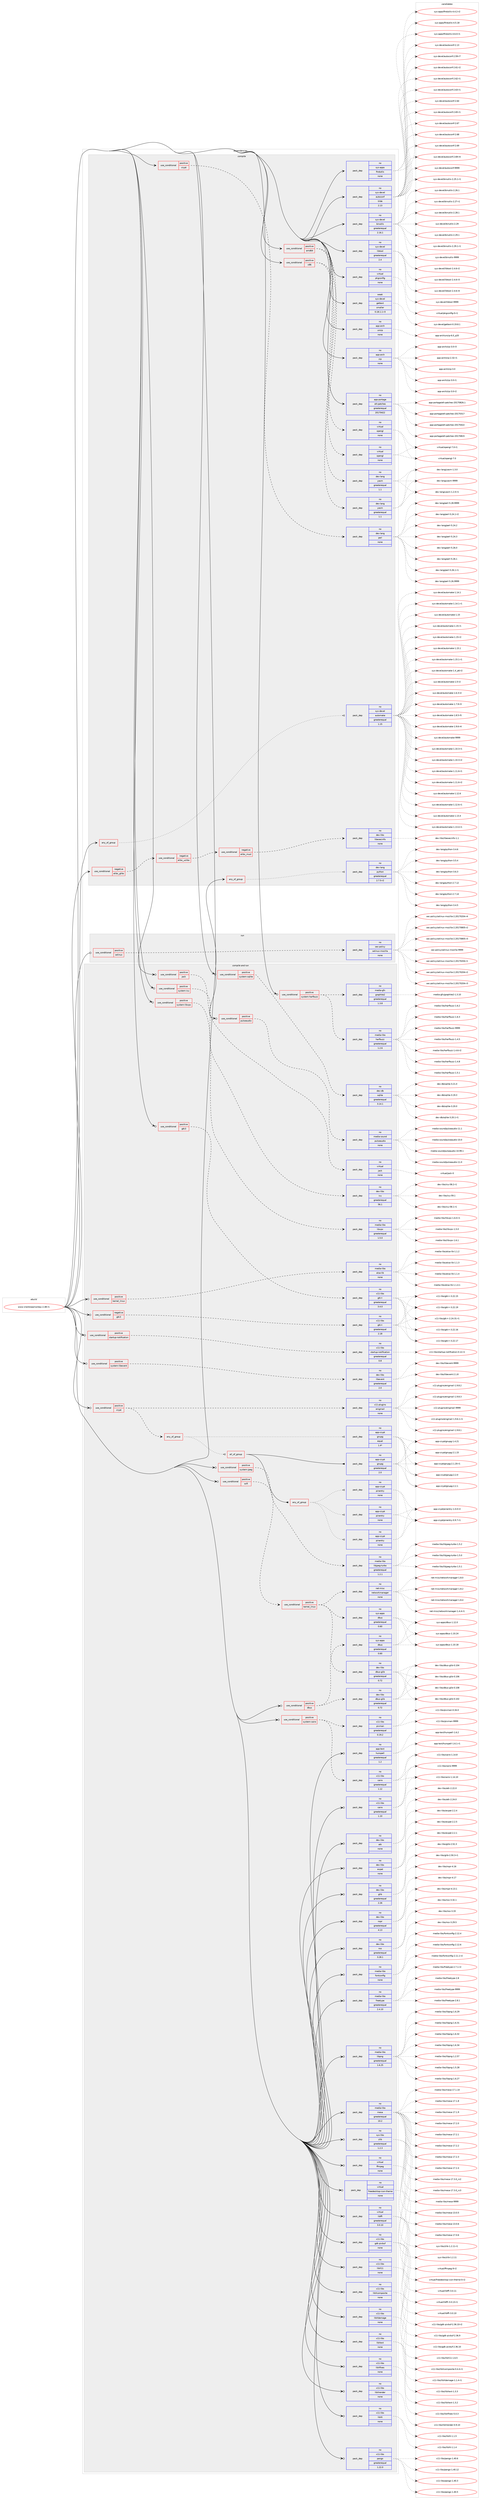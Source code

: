 digraph prolog {

# *************
# Graph options
# *************

newrank=true;
concentrate=true;
compound=true;
graph [rankdir=LR,fontname=Helvetica,fontsize=10,ranksep=1.5];#, ranksep=2.5, nodesep=0.2];
edge  [arrowhead=vee];
node  [fontname=Helvetica,fontsize=10];

# **********
# The ebuild
# **********

subgraph cluster_leftcol {
color=gray;
rank=same;
label=<<i>ebuild</i>>;
id [label="www-client/seamonkey-2.48-r1", color=red, width=4, href="../www-client/seamonkey-2.48-r1.svg"];
}

# ****************
# The dependencies
# ****************

subgraph cluster_midcol {
color=gray;
label=<<i>dependencies</i>>;
subgraph cluster_compile {
fillcolor="#eeeeee";
style=filled;
label=<<i>compile</i>>;
subgraph any8922 {
dependency504847 [label=<<TABLE BORDER="0" CELLBORDER="1" CELLSPACING="0" CELLPADDING="4"><TR><TD CELLPADDING="10">any_of_group</TD></TR></TABLE>>, shape=none, color=red];subgraph pack375419 {
dependency504848 [label=<<TABLE BORDER="0" CELLBORDER="1" CELLSPACING="0" CELLPADDING="4" WIDTH="220"><TR><TD ROWSPAN="6" CELLPADDING="30">pack_dep</TD></TR><TR><TD WIDTH="110">no</TD></TR><TR><TD>dev-lang</TD></TR><TR><TD>python</TD></TR><TR><TD>greaterequal</TD></TR><TR><TD>2.7.5-r2</TD></TR></TABLE>>, shape=none, color=blue];
}
dependency504847:e -> dependency504848:w [weight=20,style="dotted",arrowhead="oinv"];
}
id:e -> dependency504847:w [weight=20,style="solid",arrowhead="vee"];
subgraph any8923 {
dependency504849 [label=<<TABLE BORDER="0" CELLBORDER="1" CELLSPACING="0" CELLPADDING="4"><TR><TD CELLPADDING="10">any_of_group</TD></TR></TABLE>>, shape=none, color=red];subgraph pack375420 {
dependency504850 [label=<<TABLE BORDER="0" CELLBORDER="1" CELLSPACING="0" CELLPADDING="4" WIDTH="220"><TR><TD ROWSPAN="6" CELLPADDING="30">pack_dep</TD></TR><TR><TD WIDTH="110">no</TD></TR><TR><TD>sys-devel</TD></TR><TR><TD>automake</TD></TR><TR><TD>greaterequal</TD></TR><TR><TD>1.15</TD></TR></TABLE>>, shape=none, color=blue];
}
dependency504849:e -> dependency504850:w [weight=20,style="dotted",arrowhead="oinv"];
}
id:e -> dependency504849:w [weight=20,style="solid",arrowhead="vee"];
subgraph cond120172 {
dependency504851 [label=<<TABLE BORDER="0" CELLBORDER="1" CELLSPACING="0" CELLPADDING="4"><TR><TD ROWSPAN="3" CELLPADDING="10">use_conditional</TD></TR><TR><TD>negative</TD></TR><TR><TD>elibc_glibc</TD></TR></TABLE>>, shape=none, color=red];
subgraph cond120173 {
dependency504852 [label=<<TABLE BORDER="0" CELLBORDER="1" CELLSPACING="0" CELLPADDING="4"><TR><TD ROWSPAN="3" CELLPADDING="10">use_conditional</TD></TR><TR><TD>negative</TD></TR><TR><TD>elibc_uclibc</TD></TR></TABLE>>, shape=none, color=red];
subgraph cond120174 {
dependency504853 [label=<<TABLE BORDER="0" CELLBORDER="1" CELLSPACING="0" CELLPADDING="4"><TR><TD ROWSPAN="3" CELLPADDING="10">use_conditional</TD></TR><TR><TD>negative</TD></TR><TR><TD>elibc_musl</TD></TR></TABLE>>, shape=none, color=red];
subgraph pack375421 {
dependency504854 [label=<<TABLE BORDER="0" CELLBORDER="1" CELLSPACING="0" CELLPADDING="4" WIDTH="220"><TR><TD ROWSPAN="6" CELLPADDING="30">pack_dep</TD></TR><TR><TD WIDTH="110">no</TD></TR><TR><TD>dev-libs</TD></TR><TR><TD>libexecinfo</TD></TR><TR><TD>none</TD></TR><TR><TD></TD></TR></TABLE>>, shape=none, color=blue];
}
dependency504853:e -> dependency504854:w [weight=20,style="dashed",arrowhead="vee"];
}
dependency504852:e -> dependency504853:w [weight=20,style="dashed",arrowhead="vee"];
}
dependency504851:e -> dependency504852:w [weight=20,style="dashed",arrowhead="vee"];
}
id:e -> dependency504851:w [weight=20,style="solid",arrowhead="vee"];
subgraph cond120175 {
dependency504855 [label=<<TABLE BORDER="0" CELLBORDER="1" CELLSPACING="0" CELLPADDING="4"><TR><TD ROWSPAN="3" CELLPADDING="10">use_conditional</TD></TR><TR><TD>positive</TD></TR><TR><TD>amd64</TD></TR></TABLE>>, shape=none, color=red];
subgraph pack375422 {
dependency504856 [label=<<TABLE BORDER="0" CELLBORDER="1" CELLSPACING="0" CELLPADDING="4" WIDTH="220"><TR><TD ROWSPAN="6" CELLPADDING="30">pack_dep</TD></TR><TR><TD WIDTH="110">no</TD></TR><TR><TD>dev-lang</TD></TR><TR><TD>yasm</TD></TR><TR><TD>greaterequal</TD></TR><TR><TD>1.1</TD></TR></TABLE>>, shape=none, color=blue];
}
dependency504855:e -> dependency504856:w [weight=20,style="dashed",arrowhead="vee"];
subgraph pack375423 {
dependency504857 [label=<<TABLE BORDER="0" CELLBORDER="1" CELLSPACING="0" CELLPADDING="4" WIDTH="220"><TR><TD ROWSPAN="6" CELLPADDING="30">pack_dep</TD></TR><TR><TD WIDTH="110">no</TD></TR><TR><TD>virtual</TD></TR><TR><TD>opengl</TD></TR><TR><TD>none</TD></TR><TR><TD></TD></TR></TABLE>>, shape=none, color=blue];
}
dependency504855:e -> dependency504857:w [weight=20,style="dashed",arrowhead="vee"];
}
id:e -> dependency504855:w [weight=20,style="solid",arrowhead="vee"];
subgraph cond120176 {
dependency504858 [label=<<TABLE BORDER="0" CELLBORDER="1" CELLSPACING="0" CELLPADDING="4"><TR><TD ROWSPAN="3" CELLPADDING="10">use_conditional</TD></TR><TR><TD>positive</TD></TR><TR><TD>crypt</TD></TR></TABLE>>, shape=none, color=red];
subgraph pack375424 {
dependency504859 [label=<<TABLE BORDER="0" CELLBORDER="1" CELLSPACING="0" CELLPADDING="4" WIDTH="220"><TR><TD ROWSPAN="6" CELLPADDING="30">pack_dep</TD></TR><TR><TD WIDTH="110">no</TD></TR><TR><TD>dev-lang</TD></TR><TR><TD>perl</TD></TR><TR><TD>none</TD></TR><TR><TD></TD></TR></TABLE>>, shape=none, color=blue];
}
dependency504858:e -> dependency504859:w [weight=20,style="dashed",arrowhead="vee"];
}
id:e -> dependency504858:w [weight=20,style="solid",arrowhead="vee"];
subgraph cond120177 {
dependency504860 [label=<<TABLE BORDER="0" CELLBORDER="1" CELLSPACING="0" CELLPADDING="4"><TR><TD ROWSPAN="3" CELLPADDING="10">use_conditional</TD></TR><TR><TD>positive</TD></TR><TR><TD>x86</TD></TR></TABLE>>, shape=none, color=red];
subgraph pack375425 {
dependency504861 [label=<<TABLE BORDER="0" CELLBORDER="1" CELLSPACING="0" CELLPADDING="4" WIDTH="220"><TR><TD ROWSPAN="6" CELLPADDING="30">pack_dep</TD></TR><TR><TD WIDTH="110">no</TD></TR><TR><TD>dev-lang</TD></TR><TR><TD>yasm</TD></TR><TR><TD>greaterequal</TD></TR><TR><TD>1.1</TD></TR></TABLE>>, shape=none, color=blue];
}
dependency504860:e -> dependency504861:w [weight=20,style="dashed",arrowhead="vee"];
subgraph pack375426 {
dependency504862 [label=<<TABLE BORDER="0" CELLBORDER="1" CELLSPACING="0" CELLPADDING="4" WIDTH="220"><TR><TD ROWSPAN="6" CELLPADDING="30">pack_dep</TD></TR><TR><TD WIDTH="110">no</TD></TR><TR><TD>virtual</TD></TR><TR><TD>opengl</TD></TR><TR><TD>none</TD></TR><TR><TD></TD></TR></TABLE>>, shape=none, color=blue];
}
dependency504860:e -> dependency504862:w [weight=20,style="dashed",arrowhead="vee"];
}
id:e -> dependency504860:w [weight=20,style="solid",arrowhead="vee"];
subgraph pack375427 {
dependency504863 [label=<<TABLE BORDER="0" CELLBORDER="1" CELLSPACING="0" CELLPADDING="4" WIDTH="220"><TR><TD ROWSPAN="6" CELLPADDING="30">pack_dep</TD></TR><TR><TD WIDTH="110">no</TD></TR><TR><TD>app-arch</TD></TR><TR><TD>unzip</TD></TR><TR><TD>none</TD></TR><TR><TD></TD></TR></TABLE>>, shape=none, color=blue];
}
id:e -> dependency504863:w [weight=20,style="solid",arrowhead="vee"];
subgraph pack375428 {
dependency504864 [label=<<TABLE BORDER="0" CELLBORDER="1" CELLSPACING="0" CELLPADDING="4" WIDTH="220"><TR><TD ROWSPAN="6" CELLPADDING="30">pack_dep</TD></TR><TR><TD WIDTH="110">no</TD></TR><TR><TD>app-arch</TD></TR><TR><TD>zip</TD></TR><TR><TD>none</TD></TR><TR><TD></TD></TR></TABLE>>, shape=none, color=blue];
}
id:e -> dependency504864:w [weight=20,style="solid",arrowhead="vee"];
subgraph pack375429 {
dependency504865 [label=<<TABLE BORDER="0" CELLBORDER="1" CELLSPACING="0" CELLPADDING="4" WIDTH="220"><TR><TD ROWSPAN="6" CELLPADDING="30">pack_dep</TD></TR><TR><TD WIDTH="110">no</TD></TR><TR><TD>app-portage</TD></TR><TR><TD>elt-patches</TD></TR><TR><TD>greaterequal</TD></TR><TR><TD>20170422</TD></TR></TABLE>>, shape=none, color=blue];
}
id:e -> dependency504865:w [weight=20,style="solid",arrowhead="vee"];
subgraph pack375430 {
dependency504866 [label=<<TABLE BORDER="0" CELLBORDER="1" CELLSPACING="0" CELLPADDING="4" WIDTH="220"><TR><TD ROWSPAN="6" CELLPADDING="30">pack_dep</TD></TR><TR><TD WIDTH="110">no</TD></TR><TR><TD>sys-apps</TD></TR><TR><TD>findutils</TD></TR><TR><TD>none</TD></TR><TR><TD></TD></TR></TABLE>>, shape=none, color=blue];
}
id:e -> dependency504866:w [weight=20,style="solid",arrowhead="vee"];
subgraph pack375431 {
dependency504867 [label=<<TABLE BORDER="0" CELLBORDER="1" CELLSPACING="0" CELLPADDING="4" WIDTH="220"><TR><TD ROWSPAN="6" CELLPADDING="30">pack_dep</TD></TR><TR><TD WIDTH="110">no</TD></TR><TR><TD>sys-devel</TD></TR><TR><TD>autoconf</TD></TR><TR><TD>tilde</TD></TR><TR><TD>2.13</TD></TR></TABLE>>, shape=none, color=blue];
}
id:e -> dependency504867:w [weight=20,style="solid",arrowhead="vee"];
subgraph pack375432 {
dependency504868 [label=<<TABLE BORDER="0" CELLBORDER="1" CELLSPACING="0" CELLPADDING="4" WIDTH="220"><TR><TD ROWSPAN="6" CELLPADDING="30">pack_dep</TD></TR><TR><TD WIDTH="110">no</TD></TR><TR><TD>sys-devel</TD></TR><TR><TD>binutils</TD></TR><TR><TD>greaterequal</TD></TR><TR><TD>2.16.1</TD></TR></TABLE>>, shape=none, color=blue];
}
id:e -> dependency504868:w [weight=20,style="solid",arrowhead="vee"];
subgraph pack375433 {
dependency504869 [label=<<TABLE BORDER="0" CELLBORDER="1" CELLSPACING="0" CELLPADDING="4" WIDTH="220"><TR><TD ROWSPAN="6" CELLPADDING="30">pack_dep</TD></TR><TR><TD WIDTH="110">no</TD></TR><TR><TD>sys-devel</TD></TR><TR><TD>libtool</TD></TR><TR><TD>greaterequal</TD></TR><TR><TD>2.4</TD></TR></TABLE>>, shape=none, color=blue];
}
id:e -> dependency504869:w [weight=20,style="solid",arrowhead="vee"];
subgraph pack375434 {
dependency504870 [label=<<TABLE BORDER="0" CELLBORDER="1" CELLSPACING="0" CELLPADDING="4" WIDTH="220"><TR><TD ROWSPAN="6" CELLPADDING="30">pack_dep</TD></TR><TR><TD WIDTH="110">no</TD></TR><TR><TD>virtual</TD></TR><TR><TD>pkgconfig</TD></TR><TR><TD>none</TD></TR><TR><TD></TD></TR></TABLE>>, shape=none, color=blue];
}
id:e -> dependency504870:w [weight=20,style="solid",arrowhead="vee"];
subgraph pack375435 {
dependency504871 [label=<<TABLE BORDER="0" CELLBORDER="1" CELLSPACING="0" CELLPADDING="4" WIDTH="220"><TR><TD ROWSPAN="6" CELLPADDING="30">pack_dep</TD></TR><TR><TD WIDTH="110">weak</TD></TR><TR><TD>sys-devel</TD></TR><TR><TD>gettext</TD></TR><TR><TD>smaller</TD></TR><TR><TD>0.18.1.1-r3</TD></TR></TABLE>>, shape=none, color=blue];
}
id:e -> dependency504871:w [weight=20,style="solid",arrowhead="vee"];
}
subgraph cluster_compileandrun {
fillcolor="#eeeeee";
style=filled;
label=<<i>compile and run</i>>;
subgraph cond120178 {
dependency504872 [label=<<TABLE BORDER="0" CELLBORDER="1" CELLSPACING="0" CELLPADDING="4"><TR><TD ROWSPAN="3" CELLPADDING="10">use_conditional</TD></TR><TR><TD>negative</TD></TR><TR><TD>gtk3</TD></TR></TABLE>>, shape=none, color=red];
subgraph pack375436 {
dependency504873 [label=<<TABLE BORDER="0" CELLBORDER="1" CELLSPACING="0" CELLPADDING="4" WIDTH="220"><TR><TD ROWSPAN="6" CELLPADDING="30">pack_dep</TD></TR><TR><TD WIDTH="110">no</TD></TR><TR><TD>x11-libs</TD></TR><TR><TD>gtk+</TD></TR><TR><TD>greaterequal</TD></TR><TR><TD>2.18</TD></TR></TABLE>>, shape=none, color=blue];
}
dependency504872:e -> dependency504873:w [weight=20,style="dashed",arrowhead="vee"];
}
id:e -> dependency504872:w [weight=20,style="solid",arrowhead="odotvee"];
subgraph cond120179 {
dependency504874 [label=<<TABLE BORDER="0" CELLBORDER="1" CELLSPACING="0" CELLPADDING="4"><TR><TD ROWSPAN="3" CELLPADDING="10">use_conditional</TD></TR><TR><TD>positive</TD></TR><TR><TD>crypt</TD></TR></TABLE>>, shape=none, color=red];
subgraph any8924 {
dependency504875 [label=<<TABLE BORDER="0" CELLBORDER="1" CELLSPACING="0" CELLPADDING="4"><TR><TD CELLPADDING="10">any_of_group</TD></TR></TABLE>>, shape=none, color=red];subgraph all337 {
dependency504876 [label=<<TABLE BORDER="0" CELLBORDER="1" CELLSPACING="0" CELLPADDING="4"><TR><TD CELLPADDING="10">all_of_group</TD></TR></TABLE>>, shape=none, color=red];subgraph pack375437 {
dependency504877 [label=<<TABLE BORDER="0" CELLBORDER="1" CELLSPACING="0" CELLPADDING="4" WIDTH="220"><TR><TD ROWSPAN="6" CELLPADDING="30">pack_dep</TD></TR><TR><TD WIDTH="110">no</TD></TR><TR><TD>app-crypt</TD></TR><TR><TD>gnupg</TD></TR><TR><TD>greaterequal</TD></TR><TR><TD>2.0</TD></TR></TABLE>>, shape=none, color=blue];
}
dependency504876:e -> dependency504877:w [weight=20,style="solid",arrowhead="inv"];
subgraph any8925 {
dependency504878 [label=<<TABLE BORDER="0" CELLBORDER="1" CELLSPACING="0" CELLPADDING="4"><TR><TD CELLPADDING="10">any_of_group</TD></TR></TABLE>>, shape=none, color=red];subgraph pack375438 {
dependency504879 [label=<<TABLE BORDER="0" CELLBORDER="1" CELLSPACING="0" CELLPADDING="4" WIDTH="220"><TR><TD ROWSPAN="6" CELLPADDING="30">pack_dep</TD></TR><TR><TD WIDTH="110">no</TD></TR><TR><TD>app-crypt</TD></TR><TR><TD>pinentry</TD></TR><TR><TD>none</TD></TR><TR><TD></TD></TR></TABLE>>, shape=none, color=blue];
}
dependency504878:e -> dependency504879:w [weight=20,style="dotted",arrowhead="oinv"];
subgraph pack375439 {
dependency504880 [label=<<TABLE BORDER="0" CELLBORDER="1" CELLSPACING="0" CELLPADDING="4" WIDTH="220"><TR><TD ROWSPAN="6" CELLPADDING="30">pack_dep</TD></TR><TR><TD WIDTH="110">no</TD></TR><TR><TD>app-crypt</TD></TR><TR><TD>pinentry</TD></TR><TR><TD>none</TD></TR><TR><TD></TD></TR></TABLE>>, shape=none, color=blue];
}
dependency504878:e -> dependency504880:w [weight=20,style="dotted",arrowhead="oinv"];
subgraph pack375440 {
dependency504881 [label=<<TABLE BORDER="0" CELLBORDER="1" CELLSPACING="0" CELLPADDING="4" WIDTH="220"><TR><TD ROWSPAN="6" CELLPADDING="30">pack_dep</TD></TR><TR><TD WIDTH="110">no</TD></TR><TR><TD>app-crypt</TD></TR><TR><TD>pinentry</TD></TR><TR><TD>none</TD></TR><TR><TD></TD></TR></TABLE>>, shape=none, color=blue];
}
dependency504878:e -> dependency504881:w [weight=20,style="dotted",arrowhead="oinv"];
}
dependency504876:e -> dependency504878:w [weight=20,style="solid",arrowhead="inv"];
}
dependency504875:e -> dependency504876:w [weight=20,style="dotted",arrowhead="oinv"];
subgraph pack375441 {
dependency504882 [label=<<TABLE BORDER="0" CELLBORDER="1" CELLSPACING="0" CELLPADDING="4" WIDTH="220"><TR><TD ROWSPAN="6" CELLPADDING="30">pack_dep</TD></TR><TR><TD WIDTH="110">no</TD></TR><TR><TD>app-crypt</TD></TR><TR><TD>gnupg</TD></TR><TR><TD>equal</TD></TR><TR><TD>1.4*</TD></TR></TABLE>>, shape=none, color=blue];
}
dependency504875:e -> dependency504882:w [weight=20,style="dotted",arrowhead="oinv"];
}
dependency504874:e -> dependency504875:w [weight=20,style="dashed",arrowhead="vee"];
subgraph pack375442 {
dependency504883 [label=<<TABLE BORDER="0" CELLBORDER="1" CELLSPACING="0" CELLPADDING="4" WIDTH="220"><TR><TD ROWSPAN="6" CELLPADDING="30">pack_dep</TD></TR><TR><TD WIDTH="110">no</TD></TR><TR><TD>x11-plugins</TD></TR><TR><TD>enigmail</TD></TR><TR><TD>none</TD></TR><TR><TD></TD></TR></TABLE>>, shape=none, color=blue];
}
dependency504874:e -> dependency504883:w [weight=20,style="dashed",arrowhead="vee"];
}
id:e -> dependency504874:w [weight=20,style="solid",arrowhead="odotvee"];
subgraph cond120180 {
dependency504884 [label=<<TABLE BORDER="0" CELLBORDER="1" CELLSPACING="0" CELLPADDING="4"><TR><TD ROWSPAN="3" CELLPADDING="10">use_conditional</TD></TR><TR><TD>positive</TD></TR><TR><TD>dbus</TD></TR></TABLE>>, shape=none, color=red];
subgraph pack375443 {
dependency504885 [label=<<TABLE BORDER="0" CELLBORDER="1" CELLSPACING="0" CELLPADDING="4" WIDTH="220"><TR><TD ROWSPAN="6" CELLPADDING="30">pack_dep</TD></TR><TR><TD WIDTH="110">no</TD></TR><TR><TD>sys-apps</TD></TR><TR><TD>dbus</TD></TR><TR><TD>greaterequal</TD></TR><TR><TD>0.60</TD></TR></TABLE>>, shape=none, color=blue];
}
dependency504884:e -> dependency504885:w [weight=20,style="dashed",arrowhead="vee"];
subgraph pack375444 {
dependency504886 [label=<<TABLE BORDER="0" CELLBORDER="1" CELLSPACING="0" CELLPADDING="4" WIDTH="220"><TR><TD ROWSPAN="6" CELLPADDING="30">pack_dep</TD></TR><TR><TD WIDTH="110">no</TD></TR><TR><TD>dev-libs</TD></TR><TR><TD>dbus-glib</TD></TR><TR><TD>greaterequal</TD></TR><TR><TD>0.72</TD></TR></TABLE>>, shape=none, color=blue];
}
dependency504884:e -> dependency504886:w [weight=20,style="dashed",arrowhead="vee"];
}
id:e -> dependency504884:w [weight=20,style="solid",arrowhead="odotvee"];
subgraph cond120181 {
dependency504887 [label=<<TABLE BORDER="0" CELLBORDER="1" CELLSPACING="0" CELLPADDING="4"><TR><TD ROWSPAN="3" CELLPADDING="10">use_conditional</TD></TR><TR><TD>positive</TD></TR><TR><TD>gtk3</TD></TR></TABLE>>, shape=none, color=red];
subgraph pack375445 {
dependency504888 [label=<<TABLE BORDER="0" CELLBORDER="1" CELLSPACING="0" CELLPADDING="4" WIDTH="220"><TR><TD ROWSPAN="6" CELLPADDING="30">pack_dep</TD></TR><TR><TD WIDTH="110">no</TD></TR><TR><TD>x11-libs</TD></TR><TR><TD>gtk+</TD></TR><TR><TD>greaterequal</TD></TR><TR><TD>3.4.0</TD></TR></TABLE>>, shape=none, color=blue];
}
dependency504887:e -> dependency504888:w [weight=20,style="dashed",arrowhead="vee"];
}
id:e -> dependency504887:w [weight=20,style="solid",arrowhead="odotvee"];
subgraph cond120182 {
dependency504889 [label=<<TABLE BORDER="0" CELLBORDER="1" CELLSPACING="0" CELLPADDING="4"><TR><TD ROWSPAN="3" CELLPADDING="10">use_conditional</TD></TR><TR><TD>positive</TD></TR><TR><TD>jack</TD></TR></TABLE>>, shape=none, color=red];
subgraph pack375446 {
dependency504890 [label=<<TABLE BORDER="0" CELLBORDER="1" CELLSPACING="0" CELLPADDING="4" WIDTH="220"><TR><TD ROWSPAN="6" CELLPADDING="30">pack_dep</TD></TR><TR><TD WIDTH="110">no</TD></TR><TR><TD>virtual</TD></TR><TR><TD>jack</TD></TR><TR><TD>none</TD></TR><TR><TD></TD></TR></TABLE>>, shape=none, color=blue];
}
dependency504889:e -> dependency504890:w [weight=20,style="dashed",arrowhead="vee"];
}
id:e -> dependency504889:w [weight=20,style="solid",arrowhead="odotvee"];
subgraph cond120183 {
dependency504891 [label=<<TABLE BORDER="0" CELLBORDER="1" CELLSPACING="0" CELLPADDING="4"><TR><TD ROWSPAN="3" CELLPADDING="10">use_conditional</TD></TR><TR><TD>positive</TD></TR><TR><TD>kernel_linux</TD></TR></TABLE>>, shape=none, color=red];
subgraph pack375447 {
dependency504892 [label=<<TABLE BORDER="0" CELLBORDER="1" CELLSPACING="0" CELLPADDING="4" WIDTH="220"><TR><TD ROWSPAN="6" CELLPADDING="30">pack_dep</TD></TR><TR><TD WIDTH="110">no</TD></TR><TR><TD>media-libs</TD></TR><TR><TD>alsa-lib</TD></TR><TR><TD>none</TD></TR><TR><TD></TD></TR></TABLE>>, shape=none, color=blue];
}
dependency504891:e -> dependency504892:w [weight=20,style="dashed",arrowhead="vee"];
}
id:e -> dependency504891:w [weight=20,style="solid",arrowhead="odotvee"];
subgraph cond120184 {
dependency504893 [label=<<TABLE BORDER="0" CELLBORDER="1" CELLSPACING="0" CELLPADDING="4"><TR><TD ROWSPAN="3" CELLPADDING="10">use_conditional</TD></TR><TR><TD>positive</TD></TR><TR><TD>pulseaudio</TD></TR></TABLE>>, shape=none, color=red];
subgraph pack375448 {
dependency504894 [label=<<TABLE BORDER="0" CELLBORDER="1" CELLSPACING="0" CELLPADDING="4" WIDTH="220"><TR><TD ROWSPAN="6" CELLPADDING="30">pack_dep</TD></TR><TR><TD WIDTH="110">no</TD></TR><TR><TD>media-sound</TD></TR><TR><TD>pulseaudio</TD></TR><TR><TD>none</TD></TR><TR><TD></TD></TR></TABLE>>, shape=none, color=blue];
}
dependency504893:e -> dependency504894:w [weight=20,style="dashed",arrowhead="vee"];
}
id:e -> dependency504893:w [weight=20,style="solid",arrowhead="odotvee"];
subgraph cond120185 {
dependency504895 [label=<<TABLE BORDER="0" CELLBORDER="1" CELLSPACING="0" CELLPADDING="4"><TR><TD ROWSPAN="3" CELLPADDING="10">use_conditional</TD></TR><TR><TD>positive</TD></TR><TR><TD>startup-notification</TD></TR></TABLE>>, shape=none, color=red];
subgraph pack375449 {
dependency504896 [label=<<TABLE BORDER="0" CELLBORDER="1" CELLSPACING="0" CELLPADDING="4" WIDTH="220"><TR><TD ROWSPAN="6" CELLPADDING="30">pack_dep</TD></TR><TR><TD WIDTH="110">no</TD></TR><TR><TD>x11-libs</TD></TR><TR><TD>startup-notification</TD></TR><TR><TD>greaterequal</TD></TR><TR><TD>0.8</TD></TR></TABLE>>, shape=none, color=blue];
}
dependency504895:e -> dependency504896:w [weight=20,style="dashed",arrowhead="vee"];
}
id:e -> dependency504895:w [weight=20,style="solid",arrowhead="odotvee"];
subgraph cond120186 {
dependency504897 [label=<<TABLE BORDER="0" CELLBORDER="1" CELLSPACING="0" CELLPADDING="4"><TR><TD ROWSPAN="3" CELLPADDING="10">use_conditional</TD></TR><TR><TD>positive</TD></TR><TR><TD>system-cairo</TD></TR></TABLE>>, shape=none, color=red];
subgraph pack375450 {
dependency504898 [label=<<TABLE BORDER="0" CELLBORDER="1" CELLSPACING="0" CELLPADDING="4" WIDTH="220"><TR><TD ROWSPAN="6" CELLPADDING="30">pack_dep</TD></TR><TR><TD WIDTH="110">no</TD></TR><TR><TD>x11-libs</TD></TR><TR><TD>cairo</TD></TR><TR><TD>greaterequal</TD></TR><TR><TD>1.12</TD></TR></TABLE>>, shape=none, color=blue];
}
dependency504897:e -> dependency504898:w [weight=20,style="dashed",arrowhead="vee"];
subgraph pack375451 {
dependency504899 [label=<<TABLE BORDER="0" CELLBORDER="1" CELLSPACING="0" CELLPADDING="4" WIDTH="220"><TR><TD ROWSPAN="6" CELLPADDING="30">pack_dep</TD></TR><TR><TD WIDTH="110">no</TD></TR><TR><TD>x11-libs</TD></TR><TR><TD>pixman</TD></TR><TR><TD>greaterequal</TD></TR><TR><TD>0.19.2</TD></TR></TABLE>>, shape=none, color=blue];
}
dependency504897:e -> dependency504899:w [weight=20,style="dashed",arrowhead="vee"];
}
id:e -> dependency504897:w [weight=20,style="solid",arrowhead="odotvee"];
subgraph cond120187 {
dependency504900 [label=<<TABLE BORDER="0" CELLBORDER="1" CELLSPACING="0" CELLPADDING="4"><TR><TD ROWSPAN="3" CELLPADDING="10">use_conditional</TD></TR><TR><TD>positive</TD></TR><TR><TD>system-harfbuzz</TD></TR></TABLE>>, shape=none, color=red];
subgraph pack375452 {
dependency504901 [label=<<TABLE BORDER="0" CELLBORDER="1" CELLSPACING="0" CELLPADDING="4" WIDTH="220"><TR><TD ROWSPAN="6" CELLPADDING="30">pack_dep</TD></TR><TR><TD WIDTH="110">no</TD></TR><TR><TD>media-libs</TD></TR><TR><TD>harfbuzz</TD></TR><TR><TD>greaterequal</TD></TR><TR><TD>1.2.6</TD></TR></TABLE>>, shape=none, color=blue];
}
dependency504900:e -> dependency504901:w [weight=20,style="dashed",arrowhead="vee"];
subgraph pack375453 {
dependency504902 [label=<<TABLE BORDER="0" CELLBORDER="1" CELLSPACING="0" CELLPADDING="4" WIDTH="220"><TR><TD ROWSPAN="6" CELLPADDING="30">pack_dep</TD></TR><TR><TD WIDTH="110">no</TD></TR><TR><TD>media-gfx</TD></TR><TR><TD>graphite2</TD></TR><TR><TD>greaterequal</TD></TR><TR><TD>1.3.8</TD></TR></TABLE>>, shape=none, color=blue];
}
dependency504900:e -> dependency504902:w [weight=20,style="dashed",arrowhead="vee"];
}
id:e -> dependency504900:w [weight=20,style="solid",arrowhead="odotvee"];
subgraph cond120188 {
dependency504903 [label=<<TABLE BORDER="0" CELLBORDER="1" CELLSPACING="0" CELLPADDING="4"><TR><TD ROWSPAN="3" CELLPADDING="10">use_conditional</TD></TR><TR><TD>positive</TD></TR><TR><TD>system-icu</TD></TR></TABLE>>, shape=none, color=red];
subgraph pack375454 {
dependency504904 [label=<<TABLE BORDER="0" CELLBORDER="1" CELLSPACING="0" CELLPADDING="4" WIDTH="220"><TR><TD ROWSPAN="6" CELLPADDING="30">pack_dep</TD></TR><TR><TD WIDTH="110">no</TD></TR><TR><TD>dev-libs</TD></TR><TR><TD>icu</TD></TR><TR><TD>greaterequal</TD></TR><TR><TD>56.1</TD></TR></TABLE>>, shape=none, color=blue];
}
dependency504903:e -> dependency504904:w [weight=20,style="dashed",arrowhead="vee"];
}
id:e -> dependency504903:w [weight=20,style="solid",arrowhead="odotvee"];
subgraph cond120189 {
dependency504905 [label=<<TABLE BORDER="0" CELLBORDER="1" CELLSPACING="0" CELLPADDING="4"><TR><TD ROWSPAN="3" CELLPADDING="10">use_conditional</TD></TR><TR><TD>positive</TD></TR><TR><TD>system-jpeg</TD></TR></TABLE>>, shape=none, color=red];
subgraph pack375455 {
dependency504906 [label=<<TABLE BORDER="0" CELLBORDER="1" CELLSPACING="0" CELLPADDING="4" WIDTH="220"><TR><TD ROWSPAN="6" CELLPADDING="30">pack_dep</TD></TR><TR><TD WIDTH="110">no</TD></TR><TR><TD>media-libs</TD></TR><TR><TD>libjpeg-turbo</TD></TR><TR><TD>greaterequal</TD></TR><TR><TD>1.2.1</TD></TR></TABLE>>, shape=none, color=blue];
}
dependency504905:e -> dependency504906:w [weight=20,style="dashed",arrowhead="vee"];
}
id:e -> dependency504905:w [weight=20,style="solid",arrowhead="odotvee"];
subgraph cond120190 {
dependency504907 [label=<<TABLE BORDER="0" CELLBORDER="1" CELLSPACING="0" CELLPADDING="4"><TR><TD ROWSPAN="3" CELLPADDING="10">use_conditional</TD></TR><TR><TD>positive</TD></TR><TR><TD>system-libevent</TD></TR></TABLE>>, shape=none, color=red];
subgraph pack375456 {
dependency504908 [label=<<TABLE BORDER="0" CELLBORDER="1" CELLSPACING="0" CELLPADDING="4" WIDTH="220"><TR><TD ROWSPAN="6" CELLPADDING="30">pack_dep</TD></TR><TR><TD WIDTH="110">no</TD></TR><TR><TD>dev-libs</TD></TR><TR><TD>libevent</TD></TR><TR><TD>greaterequal</TD></TR><TR><TD>2.0</TD></TR></TABLE>>, shape=none, color=blue];
}
dependency504907:e -> dependency504908:w [weight=20,style="dashed",arrowhead="vee"];
}
id:e -> dependency504907:w [weight=20,style="solid",arrowhead="odotvee"];
subgraph cond120191 {
dependency504909 [label=<<TABLE BORDER="0" CELLBORDER="1" CELLSPACING="0" CELLPADDING="4"><TR><TD ROWSPAN="3" CELLPADDING="10">use_conditional</TD></TR><TR><TD>positive</TD></TR><TR><TD>system-libvpx</TD></TR></TABLE>>, shape=none, color=red];
subgraph pack375457 {
dependency504910 [label=<<TABLE BORDER="0" CELLBORDER="1" CELLSPACING="0" CELLPADDING="4" WIDTH="220"><TR><TD ROWSPAN="6" CELLPADDING="30">pack_dep</TD></TR><TR><TD WIDTH="110">no</TD></TR><TR><TD>media-libs</TD></TR><TR><TD>libvpx</TD></TR><TR><TD>greaterequal</TD></TR><TR><TD>1.5.0</TD></TR></TABLE>>, shape=none, color=blue];
}
dependency504909:e -> dependency504910:w [weight=20,style="dashed",arrowhead="vee"];
}
id:e -> dependency504909:w [weight=20,style="solid",arrowhead="odotvee"];
subgraph cond120192 {
dependency504911 [label=<<TABLE BORDER="0" CELLBORDER="1" CELLSPACING="0" CELLPADDING="4"><TR><TD ROWSPAN="3" CELLPADDING="10">use_conditional</TD></TR><TR><TD>positive</TD></TR><TR><TD>system-sqlite</TD></TR></TABLE>>, shape=none, color=red];
subgraph pack375458 {
dependency504912 [label=<<TABLE BORDER="0" CELLBORDER="1" CELLSPACING="0" CELLPADDING="4" WIDTH="220"><TR><TD ROWSPAN="6" CELLPADDING="30">pack_dep</TD></TR><TR><TD WIDTH="110">no</TD></TR><TR><TD>dev-db</TD></TR><TR><TD>sqlite</TD></TR><TR><TD>greaterequal</TD></TR><TR><TD>3.14.1</TD></TR></TABLE>>, shape=none, color=blue];
}
dependency504911:e -> dependency504912:w [weight=20,style="dashed",arrowhead="vee"];
}
id:e -> dependency504911:w [weight=20,style="solid",arrowhead="odotvee"];
subgraph cond120193 {
dependency504913 [label=<<TABLE BORDER="0" CELLBORDER="1" CELLSPACING="0" CELLPADDING="4"><TR><TD ROWSPAN="3" CELLPADDING="10">use_conditional</TD></TR><TR><TD>positive</TD></TR><TR><TD>wifi</TD></TR></TABLE>>, shape=none, color=red];
subgraph cond120194 {
dependency504914 [label=<<TABLE BORDER="0" CELLBORDER="1" CELLSPACING="0" CELLPADDING="4"><TR><TD ROWSPAN="3" CELLPADDING="10">use_conditional</TD></TR><TR><TD>positive</TD></TR><TR><TD>kernel_linux</TD></TR></TABLE>>, shape=none, color=red];
subgraph pack375459 {
dependency504915 [label=<<TABLE BORDER="0" CELLBORDER="1" CELLSPACING="0" CELLPADDING="4" WIDTH="220"><TR><TD ROWSPAN="6" CELLPADDING="30">pack_dep</TD></TR><TR><TD WIDTH="110">no</TD></TR><TR><TD>sys-apps</TD></TR><TR><TD>dbus</TD></TR><TR><TD>greaterequal</TD></TR><TR><TD>0.60</TD></TR></TABLE>>, shape=none, color=blue];
}
dependency504914:e -> dependency504915:w [weight=20,style="dashed",arrowhead="vee"];
subgraph pack375460 {
dependency504916 [label=<<TABLE BORDER="0" CELLBORDER="1" CELLSPACING="0" CELLPADDING="4" WIDTH="220"><TR><TD ROWSPAN="6" CELLPADDING="30">pack_dep</TD></TR><TR><TD WIDTH="110">no</TD></TR><TR><TD>dev-libs</TD></TR><TR><TD>dbus-glib</TD></TR><TR><TD>greaterequal</TD></TR><TR><TD>0.72</TD></TR></TABLE>>, shape=none, color=blue];
}
dependency504914:e -> dependency504916:w [weight=20,style="dashed",arrowhead="vee"];
subgraph pack375461 {
dependency504917 [label=<<TABLE BORDER="0" CELLBORDER="1" CELLSPACING="0" CELLPADDING="4" WIDTH="220"><TR><TD ROWSPAN="6" CELLPADDING="30">pack_dep</TD></TR><TR><TD WIDTH="110">no</TD></TR><TR><TD>net-misc</TD></TR><TR><TD>networkmanager</TD></TR><TR><TD>none</TD></TR><TR><TD></TD></TR></TABLE>>, shape=none, color=blue];
}
dependency504914:e -> dependency504917:w [weight=20,style="dashed",arrowhead="vee"];
}
dependency504913:e -> dependency504914:w [weight=20,style="dashed",arrowhead="vee"];
}
id:e -> dependency504913:w [weight=20,style="solid",arrowhead="odotvee"];
subgraph pack375462 {
dependency504918 [label=<<TABLE BORDER="0" CELLBORDER="1" CELLSPACING="0" CELLPADDING="4" WIDTH="220"><TR><TD ROWSPAN="6" CELLPADDING="30">pack_dep</TD></TR><TR><TD WIDTH="110">no</TD></TR><TR><TD>app-text</TD></TR><TR><TD>hunspell</TD></TR><TR><TD>greaterequal</TD></TR><TR><TD>1.2</TD></TR></TABLE>>, shape=none, color=blue];
}
id:e -> dependency504918:w [weight=20,style="solid",arrowhead="odotvee"];
subgraph pack375463 {
dependency504919 [label=<<TABLE BORDER="0" CELLBORDER="1" CELLSPACING="0" CELLPADDING="4" WIDTH="220"><TR><TD ROWSPAN="6" CELLPADDING="30">pack_dep</TD></TR><TR><TD WIDTH="110">no</TD></TR><TR><TD>dev-libs</TD></TR><TR><TD>atk</TD></TR><TR><TD>none</TD></TR><TR><TD></TD></TR></TABLE>>, shape=none, color=blue];
}
id:e -> dependency504919:w [weight=20,style="solid",arrowhead="odotvee"];
subgraph pack375464 {
dependency504920 [label=<<TABLE BORDER="0" CELLBORDER="1" CELLSPACING="0" CELLPADDING="4" WIDTH="220"><TR><TD ROWSPAN="6" CELLPADDING="30">pack_dep</TD></TR><TR><TD WIDTH="110">no</TD></TR><TR><TD>dev-libs</TD></TR><TR><TD>expat</TD></TR><TR><TD>none</TD></TR><TR><TD></TD></TR></TABLE>>, shape=none, color=blue];
}
id:e -> dependency504920:w [weight=20,style="solid",arrowhead="odotvee"];
subgraph pack375465 {
dependency504921 [label=<<TABLE BORDER="0" CELLBORDER="1" CELLSPACING="0" CELLPADDING="4" WIDTH="220"><TR><TD ROWSPAN="6" CELLPADDING="30">pack_dep</TD></TR><TR><TD WIDTH="110">no</TD></TR><TR><TD>dev-libs</TD></TR><TR><TD>glib</TD></TR><TR><TD>greaterequal</TD></TR><TR><TD>2.26</TD></TR></TABLE>>, shape=none, color=blue];
}
id:e -> dependency504921:w [weight=20,style="solid",arrowhead="odotvee"];
subgraph pack375466 {
dependency504922 [label=<<TABLE BORDER="0" CELLBORDER="1" CELLSPACING="0" CELLPADDING="4" WIDTH="220"><TR><TD ROWSPAN="6" CELLPADDING="30">pack_dep</TD></TR><TR><TD WIDTH="110">no</TD></TR><TR><TD>dev-libs</TD></TR><TR><TD>nspr</TD></TR><TR><TD>greaterequal</TD></TR><TR><TD>4.13</TD></TR></TABLE>>, shape=none, color=blue];
}
id:e -> dependency504922:w [weight=20,style="solid",arrowhead="odotvee"];
subgraph pack375467 {
dependency504923 [label=<<TABLE BORDER="0" CELLBORDER="1" CELLSPACING="0" CELLPADDING="4" WIDTH="220"><TR><TD ROWSPAN="6" CELLPADDING="30">pack_dep</TD></TR><TR><TD WIDTH="110">no</TD></TR><TR><TD>dev-libs</TD></TR><TR><TD>nss</TD></TR><TR><TD>greaterequal</TD></TR><TR><TD>3.28.1</TD></TR></TABLE>>, shape=none, color=blue];
}
id:e -> dependency504923:w [weight=20,style="solid",arrowhead="odotvee"];
subgraph pack375468 {
dependency504924 [label=<<TABLE BORDER="0" CELLBORDER="1" CELLSPACING="0" CELLPADDING="4" WIDTH="220"><TR><TD ROWSPAN="6" CELLPADDING="30">pack_dep</TD></TR><TR><TD WIDTH="110">no</TD></TR><TR><TD>media-libs</TD></TR><TR><TD>fontconfig</TD></TR><TR><TD>none</TD></TR><TR><TD></TD></TR></TABLE>>, shape=none, color=blue];
}
id:e -> dependency504924:w [weight=20,style="solid",arrowhead="odotvee"];
subgraph pack375469 {
dependency504925 [label=<<TABLE BORDER="0" CELLBORDER="1" CELLSPACING="0" CELLPADDING="4" WIDTH="220"><TR><TD ROWSPAN="6" CELLPADDING="30">pack_dep</TD></TR><TR><TD WIDTH="110">no</TD></TR><TR><TD>media-libs</TD></TR><TR><TD>freetype</TD></TR><TR><TD>greaterequal</TD></TR><TR><TD>2.4.10</TD></TR></TABLE>>, shape=none, color=blue];
}
id:e -> dependency504925:w [weight=20,style="solid",arrowhead="odotvee"];
subgraph pack375470 {
dependency504926 [label=<<TABLE BORDER="0" CELLBORDER="1" CELLSPACING="0" CELLPADDING="4" WIDTH="220"><TR><TD ROWSPAN="6" CELLPADDING="30">pack_dep</TD></TR><TR><TD WIDTH="110">no</TD></TR><TR><TD>media-libs</TD></TR><TR><TD>libpng</TD></TR><TR><TD>greaterequal</TD></TR><TR><TD>1.6.25</TD></TR></TABLE>>, shape=none, color=blue];
}
id:e -> dependency504926:w [weight=20,style="solid",arrowhead="odotvee"];
subgraph pack375471 {
dependency504927 [label=<<TABLE BORDER="0" CELLBORDER="1" CELLSPACING="0" CELLPADDING="4" WIDTH="220"><TR><TD ROWSPAN="6" CELLPADDING="30">pack_dep</TD></TR><TR><TD WIDTH="110">no</TD></TR><TR><TD>media-libs</TD></TR><TR><TD>mesa</TD></TR><TR><TD>greaterequal</TD></TR><TR><TD>10.2</TD></TR></TABLE>>, shape=none, color=blue];
}
id:e -> dependency504927:w [weight=20,style="solid",arrowhead="odotvee"];
subgraph pack375472 {
dependency504928 [label=<<TABLE BORDER="0" CELLBORDER="1" CELLSPACING="0" CELLPADDING="4" WIDTH="220"><TR><TD ROWSPAN="6" CELLPADDING="30">pack_dep</TD></TR><TR><TD WIDTH="110">no</TD></TR><TR><TD>sys-libs</TD></TR><TR><TD>zlib</TD></TR><TR><TD>greaterequal</TD></TR><TR><TD>1.2.3</TD></TR></TABLE>>, shape=none, color=blue];
}
id:e -> dependency504928:w [weight=20,style="solid",arrowhead="odotvee"];
subgraph pack375473 {
dependency504929 [label=<<TABLE BORDER="0" CELLBORDER="1" CELLSPACING="0" CELLPADDING="4" WIDTH="220"><TR><TD ROWSPAN="6" CELLPADDING="30">pack_dep</TD></TR><TR><TD WIDTH="110">no</TD></TR><TR><TD>virtual</TD></TR><TR><TD>ffmpeg</TD></TR><TR><TD>none</TD></TR><TR><TD></TD></TR></TABLE>>, shape=none, color=blue];
}
id:e -> dependency504929:w [weight=20,style="solid",arrowhead="odotvee"];
subgraph pack375474 {
dependency504930 [label=<<TABLE BORDER="0" CELLBORDER="1" CELLSPACING="0" CELLPADDING="4" WIDTH="220"><TR><TD ROWSPAN="6" CELLPADDING="30">pack_dep</TD></TR><TR><TD WIDTH="110">no</TD></TR><TR><TD>virtual</TD></TR><TR><TD>freedesktop-icon-theme</TD></TR><TR><TD>none</TD></TR><TR><TD></TD></TR></TABLE>>, shape=none, color=blue];
}
id:e -> dependency504930:w [weight=20,style="solid",arrowhead="odotvee"];
subgraph pack375475 {
dependency504931 [label=<<TABLE BORDER="0" CELLBORDER="1" CELLSPACING="0" CELLPADDING="4" WIDTH="220"><TR><TD ROWSPAN="6" CELLPADDING="30">pack_dep</TD></TR><TR><TD WIDTH="110">no</TD></TR><TR><TD>virtual</TD></TR><TR><TD>libffi</TD></TR><TR><TD>greaterequal</TD></TR><TR><TD>3.0.10</TD></TR></TABLE>>, shape=none, color=blue];
}
id:e -> dependency504931:w [weight=20,style="solid",arrowhead="odotvee"];
subgraph pack375476 {
dependency504932 [label=<<TABLE BORDER="0" CELLBORDER="1" CELLSPACING="0" CELLPADDING="4" WIDTH="220"><TR><TD ROWSPAN="6" CELLPADDING="30">pack_dep</TD></TR><TR><TD WIDTH="110">no</TD></TR><TR><TD>x11-libs</TD></TR><TR><TD>cairo</TD></TR><TR><TD>greaterequal</TD></TR><TR><TD>1.10</TD></TR></TABLE>>, shape=none, color=blue];
}
id:e -> dependency504932:w [weight=20,style="solid",arrowhead="odotvee"];
subgraph pack375477 {
dependency504933 [label=<<TABLE BORDER="0" CELLBORDER="1" CELLSPACING="0" CELLPADDING="4" WIDTH="220"><TR><TD ROWSPAN="6" CELLPADDING="30">pack_dep</TD></TR><TR><TD WIDTH="110">no</TD></TR><TR><TD>x11-libs</TD></TR><TR><TD>gdk-pixbuf</TD></TR><TR><TD>none</TD></TR><TR><TD></TD></TR></TABLE>>, shape=none, color=blue];
}
id:e -> dependency504933:w [weight=20,style="solid",arrowhead="odotvee"];
subgraph pack375478 {
dependency504934 [label=<<TABLE BORDER="0" CELLBORDER="1" CELLSPACING="0" CELLPADDING="4" WIDTH="220"><TR><TD ROWSPAN="6" CELLPADDING="30">pack_dep</TD></TR><TR><TD WIDTH="110">no</TD></TR><TR><TD>x11-libs</TD></TR><TR><TD>libX11</TD></TR><TR><TD>none</TD></TR><TR><TD></TD></TR></TABLE>>, shape=none, color=blue];
}
id:e -> dependency504934:w [weight=20,style="solid",arrowhead="odotvee"];
subgraph pack375479 {
dependency504935 [label=<<TABLE BORDER="0" CELLBORDER="1" CELLSPACING="0" CELLPADDING="4" WIDTH="220"><TR><TD ROWSPAN="6" CELLPADDING="30">pack_dep</TD></TR><TR><TD WIDTH="110">no</TD></TR><TR><TD>x11-libs</TD></TR><TR><TD>libXcomposite</TD></TR><TR><TD>none</TD></TR><TR><TD></TD></TR></TABLE>>, shape=none, color=blue];
}
id:e -> dependency504935:w [weight=20,style="solid",arrowhead="odotvee"];
subgraph pack375480 {
dependency504936 [label=<<TABLE BORDER="0" CELLBORDER="1" CELLSPACING="0" CELLPADDING="4" WIDTH="220"><TR><TD ROWSPAN="6" CELLPADDING="30">pack_dep</TD></TR><TR><TD WIDTH="110">no</TD></TR><TR><TD>x11-libs</TD></TR><TR><TD>libXdamage</TD></TR><TR><TD>none</TD></TR><TR><TD></TD></TR></TABLE>>, shape=none, color=blue];
}
id:e -> dependency504936:w [weight=20,style="solid",arrowhead="odotvee"];
subgraph pack375481 {
dependency504937 [label=<<TABLE BORDER="0" CELLBORDER="1" CELLSPACING="0" CELLPADDING="4" WIDTH="220"><TR><TD ROWSPAN="6" CELLPADDING="30">pack_dep</TD></TR><TR><TD WIDTH="110">no</TD></TR><TR><TD>x11-libs</TD></TR><TR><TD>libXext</TD></TR><TR><TD>none</TD></TR><TR><TD></TD></TR></TABLE>>, shape=none, color=blue];
}
id:e -> dependency504937:w [weight=20,style="solid",arrowhead="odotvee"];
subgraph pack375482 {
dependency504938 [label=<<TABLE BORDER="0" CELLBORDER="1" CELLSPACING="0" CELLPADDING="4" WIDTH="220"><TR><TD ROWSPAN="6" CELLPADDING="30">pack_dep</TD></TR><TR><TD WIDTH="110">no</TD></TR><TR><TD>x11-libs</TD></TR><TR><TD>libXfixes</TD></TR><TR><TD>none</TD></TR><TR><TD></TD></TR></TABLE>>, shape=none, color=blue];
}
id:e -> dependency504938:w [weight=20,style="solid",arrowhead="odotvee"];
subgraph pack375483 {
dependency504939 [label=<<TABLE BORDER="0" CELLBORDER="1" CELLSPACING="0" CELLPADDING="4" WIDTH="220"><TR><TD ROWSPAN="6" CELLPADDING="30">pack_dep</TD></TR><TR><TD WIDTH="110">no</TD></TR><TR><TD>x11-libs</TD></TR><TR><TD>libXrender</TD></TR><TR><TD>none</TD></TR><TR><TD></TD></TR></TABLE>>, shape=none, color=blue];
}
id:e -> dependency504939:w [weight=20,style="solid",arrowhead="odotvee"];
subgraph pack375484 {
dependency504940 [label=<<TABLE BORDER="0" CELLBORDER="1" CELLSPACING="0" CELLPADDING="4" WIDTH="220"><TR><TD ROWSPAN="6" CELLPADDING="30">pack_dep</TD></TR><TR><TD WIDTH="110">no</TD></TR><TR><TD>x11-libs</TD></TR><TR><TD>libXt</TD></TR><TR><TD>none</TD></TR><TR><TD></TD></TR></TABLE>>, shape=none, color=blue];
}
id:e -> dependency504940:w [weight=20,style="solid",arrowhead="odotvee"];
subgraph pack375485 {
dependency504941 [label=<<TABLE BORDER="0" CELLBORDER="1" CELLSPACING="0" CELLPADDING="4" WIDTH="220"><TR><TD ROWSPAN="6" CELLPADDING="30">pack_dep</TD></TR><TR><TD WIDTH="110">no</TD></TR><TR><TD>x11-libs</TD></TR><TR><TD>pango</TD></TR><TR><TD>greaterequal</TD></TR><TR><TD>1.22.0</TD></TR></TABLE>>, shape=none, color=blue];
}
id:e -> dependency504941:w [weight=20,style="solid",arrowhead="odotvee"];
}
subgraph cluster_run {
fillcolor="#eeeeee";
style=filled;
label=<<i>run</i>>;
subgraph cond120195 {
dependency504942 [label=<<TABLE BORDER="0" CELLBORDER="1" CELLSPACING="0" CELLPADDING="4"><TR><TD ROWSPAN="3" CELLPADDING="10">use_conditional</TD></TR><TR><TD>positive</TD></TR><TR><TD>selinux</TD></TR></TABLE>>, shape=none, color=red];
subgraph pack375486 {
dependency504943 [label=<<TABLE BORDER="0" CELLBORDER="1" CELLSPACING="0" CELLPADDING="4" WIDTH="220"><TR><TD ROWSPAN="6" CELLPADDING="30">pack_dep</TD></TR><TR><TD WIDTH="110">no</TD></TR><TR><TD>sec-policy</TD></TR><TR><TD>selinux-mozilla</TD></TR><TR><TD>none</TD></TR><TR><TD></TD></TR></TABLE>>, shape=none, color=blue];
}
dependency504942:e -> dependency504943:w [weight=20,style="dashed",arrowhead="vee"];
}
id:e -> dependency504942:w [weight=20,style="solid",arrowhead="odot"];
}
}

# **************
# The candidates
# **************

subgraph cluster_choices {
rank=same;
color=gray;
label=<<i>candidates</i>>;

subgraph choice375419 {
color=black;
nodesep=1;
choice10010111845108971101034711212111610411111045504655464950 [label="dev-lang/python-2.7.12", color=red, width=4,href="../dev-lang/python-2.7.12.svg"];
choice10010111845108971101034711212111610411111045504655464952 [label="dev-lang/python-2.7.14", color=red, width=4,href="../dev-lang/python-2.7.14.svg"];
choice100101118451089711010347112121116104111110455146524653 [label="dev-lang/python-3.4.5", color=red, width=4,href="../dev-lang/python-3.4.5.svg"];
choice100101118451089711010347112121116104111110455146524654 [label="dev-lang/python-3.4.6", color=red, width=4,href="../dev-lang/python-3.4.6.svg"];
choice100101118451089711010347112121116104111110455146534652 [label="dev-lang/python-3.5.4", color=red, width=4,href="../dev-lang/python-3.5.4.svg"];
choice100101118451089711010347112121116104111110455146544651 [label="dev-lang/python-3.6.3", color=red, width=4,href="../dev-lang/python-3.6.3.svg"];
dependency504848:e -> choice10010111845108971101034711212111610411111045504655464950:w [style=dotted,weight="100"];
dependency504848:e -> choice10010111845108971101034711212111610411111045504655464952:w [style=dotted,weight="100"];
dependency504848:e -> choice100101118451089711010347112121116104111110455146524653:w [style=dotted,weight="100"];
dependency504848:e -> choice100101118451089711010347112121116104111110455146524654:w [style=dotted,weight="100"];
dependency504848:e -> choice100101118451089711010347112121116104111110455146534652:w [style=dotted,weight="100"];
dependency504848:e -> choice100101118451089711010347112121116104111110455146544651:w [style=dotted,weight="100"];
}
subgraph choice375420 {
color=black;
nodesep=1;
choice11512111545100101118101108479711711611110997107101454946494846514511449 [label="sys-devel/automake-1.10.3-r1", color=red, width=4,href="../sys-devel/automake-1.10.3-r1.svg"];
choice11512111545100101118101108479711711611110997107101454946494846514511450 [label="sys-devel/automake-1.10.3-r2", color=red, width=4,href="../sys-devel/automake-1.10.3-r2.svg"];
choice11512111545100101118101108479711711611110997107101454946494946544511449 [label="sys-devel/automake-1.11.6-r1", color=red, width=4,href="../sys-devel/automake-1.11.6-r1.svg"];
choice11512111545100101118101108479711711611110997107101454946494946544511450 [label="sys-devel/automake-1.11.6-r2", color=red, width=4,href="../sys-devel/automake-1.11.6-r2.svg"];
choice1151211154510010111810110847971171161111099710710145494649504654 [label="sys-devel/automake-1.12.6", color=red, width=4,href="../sys-devel/automake-1.12.6.svg"];
choice11512111545100101118101108479711711611110997107101454946495046544511449 [label="sys-devel/automake-1.12.6-r1", color=red, width=4,href="../sys-devel/automake-1.12.6-r1.svg"];
choice1151211154510010111810110847971171161111099710710145494649514652 [label="sys-devel/automake-1.13.4", color=red, width=4,href="../sys-devel/automake-1.13.4.svg"];
choice11512111545100101118101108479711711611110997107101454946495146524511449 [label="sys-devel/automake-1.13.4-r1", color=red, width=4,href="../sys-devel/automake-1.13.4-r1.svg"];
choice1151211154510010111810110847971171161111099710710145494649524649 [label="sys-devel/automake-1.14.1", color=red, width=4,href="../sys-devel/automake-1.14.1.svg"];
choice11512111545100101118101108479711711611110997107101454946495246494511449 [label="sys-devel/automake-1.14.1-r1", color=red, width=4,href="../sys-devel/automake-1.14.1-r1.svg"];
choice115121115451001011181011084797117116111109971071014549464953 [label="sys-devel/automake-1.15", color=red, width=4,href="../sys-devel/automake-1.15.svg"];
choice1151211154510010111810110847971171161111099710710145494649534511449 [label="sys-devel/automake-1.15-r1", color=red, width=4,href="../sys-devel/automake-1.15-r1.svg"];
choice1151211154510010111810110847971171161111099710710145494649534511450 [label="sys-devel/automake-1.15-r2", color=red, width=4,href="../sys-devel/automake-1.15-r2.svg"];
choice1151211154510010111810110847971171161111099710710145494649534649 [label="sys-devel/automake-1.15.1", color=red, width=4,href="../sys-devel/automake-1.15.1.svg"];
choice11512111545100101118101108479711711611110997107101454946495346494511449 [label="sys-devel/automake-1.15.1-r1", color=red, width=4,href="../sys-devel/automake-1.15.1-r1.svg"];
choice115121115451001011181011084797117116111109971071014549465295112544511450 [label="sys-devel/automake-1.4_p6-r2", color=red, width=4,href="../sys-devel/automake-1.4_p6-r2.svg"];
choice11512111545100101118101108479711711611110997107101454946534511450 [label="sys-devel/automake-1.5-r2", color=red, width=4,href="../sys-devel/automake-1.5-r2.svg"];
choice115121115451001011181011084797117116111109971071014549465446514511450 [label="sys-devel/automake-1.6.3-r2", color=red, width=4,href="../sys-devel/automake-1.6.3-r2.svg"];
choice115121115451001011181011084797117116111109971071014549465546574511451 [label="sys-devel/automake-1.7.9-r3", color=red, width=4,href="../sys-devel/automake-1.7.9-r3.svg"];
choice115121115451001011181011084797117116111109971071014549465646534511453 [label="sys-devel/automake-1.8.5-r5", color=red, width=4,href="../sys-devel/automake-1.8.5-r5.svg"];
choice115121115451001011181011084797117116111109971071014549465746544511452 [label="sys-devel/automake-1.9.6-r4", color=red, width=4,href="../sys-devel/automake-1.9.6-r4.svg"];
choice115121115451001011181011084797117116111109971071014557575757 [label="sys-devel/automake-9999", color=red, width=4,href="../sys-devel/automake-9999.svg"];
dependency504850:e -> choice11512111545100101118101108479711711611110997107101454946494846514511449:w [style=dotted,weight="100"];
dependency504850:e -> choice11512111545100101118101108479711711611110997107101454946494846514511450:w [style=dotted,weight="100"];
dependency504850:e -> choice11512111545100101118101108479711711611110997107101454946494946544511449:w [style=dotted,weight="100"];
dependency504850:e -> choice11512111545100101118101108479711711611110997107101454946494946544511450:w [style=dotted,weight="100"];
dependency504850:e -> choice1151211154510010111810110847971171161111099710710145494649504654:w [style=dotted,weight="100"];
dependency504850:e -> choice11512111545100101118101108479711711611110997107101454946495046544511449:w [style=dotted,weight="100"];
dependency504850:e -> choice1151211154510010111810110847971171161111099710710145494649514652:w [style=dotted,weight="100"];
dependency504850:e -> choice11512111545100101118101108479711711611110997107101454946495146524511449:w [style=dotted,weight="100"];
dependency504850:e -> choice1151211154510010111810110847971171161111099710710145494649524649:w [style=dotted,weight="100"];
dependency504850:e -> choice11512111545100101118101108479711711611110997107101454946495246494511449:w [style=dotted,weight="100"];
dependency504850:e -> choice115121115451001011181011084797117116111109971071014549464953:w [style=dotted,weight="100"];
dependency504850:e -> choice1151211154510010111810110847971171161111099710710145494649534511449:w [style=dotted,weight="100"];
dependency504850:e -> choice1151211154510010111810110847971171161111099710710145494649534511450:w [style=dotted,weight="100"];
dependency504850:e -> choice1151211154510010111810110847971171161111099710710145494649534649:w [style=dotted,weight="100"];
dependency504850:e -> choice11512111545100101118101108479711711611110997107101454946495346494511449:w [style=dotted,weight="100"];
dependency504850:e -> choice115121115451001011181011084797117116111109971071014549465295112544511450:w [style=dotted,weight="100"];
dependency504850:e -> choice11512111545100101118101108479711711611110997107101454946534511450:w [style=dotted,weight="100"];
dependency504850:e -> choice115121115451001011181011084797117116111109971071014549465446514511450:w [style=dotted,weight="100"];
dependency504850:e -> choice115121115451001011181011084797117116111109971071014549465546574511451:w [style=dotted,weight="100"];
dependency504850:e -> choice115121115451001011181011084797117116111109971071014549465646534511453:w [style=dotted,weight="100"];
dependency504850:e -> choice115121115451001011181011084797117116111109971071014549465746544511452:w [style=dotted,weight="100"];
dependency504850:e -> choice115121115451001011181011084797117116111109971071014557575757:w [style=dotted,weight="100"];
}
subgraph choice375421 {
color=black;
nodesep=1;
choice100101118451081059811547108105981011201019910511010211145494649 [label="dev-libs/libexecinfo-1.1", color=red, width=4,href="../dev-libs/libexecinfo-1.1.svg"];
dependency504854:e -> choice100101118451081059811547108105981011201019910511010211145494649:w [style=dotted,weight="100"];
}
subgraph choice375422 {
color=black;
nodesep=1;
choice100101118451089711010347121971151094549465046484511449 [label="dev-lang/yasm-1.2.0-r1", color=red, width=4,href="../dev-lang/yasm-1.2.0-r1.svg"];
choice10010111845108971101034712197115109454946514648 [label="dev-lang/yasm-1.3.0", color=red, width=4,href="../dev-lang/yasm-1.3.0.svg"];
choice100101118451089711010347121971151094557575757 [label="dev-lang/yasm-9999", color=red, width=4,href="../dev-lang/yasm-9999.svg"];
dependency504856:e -> choice100101118451089711010347121971151094549465046484511449:w [style=dotted,weight="100"];
dependency504856:e -> choice10010111845108971101034712197115109454946514648:w [style=dotted,weight="100"];
dependency504856:e -> choice100101118451089711010347121971151094557575757:w [style=dotted,weight="100"];
}
subgraph choice375423 {
color=black;
nodesep=1;
choice118105114116117971084711111210111010310845554648 [label="virtual/opengl-7.0", color=red, width=4,href="../virtual/opengl-7.0.svg"];
choice1181051141161179710847111112101110103108455546484511449 [label="virtual/opengl-7.0-r1", color=red, width=4,href="../virtual/opengl-7.0-r1.svg"];
dependency504857:e -> choice118105114116117971084711111210111010310845554648:w [style=dotted,weight="100"];
dependency504857:e -> choice1181051141161179710847111112101110103108455546484511449:w [style=dotted,weight="100"];
}
subgraph choice375424 {
color=black;
nodesep=1;
choice100101118451089711010347112101114108455346505246494511450 [label="dev-lang/perl-5.24.1-r2", color=red, width=4,href="../dev-lang/perl-5.24.1-r2.svg"];
choice10010111845108971101034711210111410845534650524650 [label="dev-lang/perl-5.24.2", color=red, width=4,href="../dev-lang/perl-5.24.2.svg"];
choice10010111845108971101034711210111410845534650524651 [label="dev-lang/perl-5.24.3", color=red, width=4,href="../dev-lang/perl-5.24.3.svg"];
choice10010111845108971101034711210111410845534650544648 [label="dev-lang/perl-5.26.0", color=red, width=4,href="../dev-lang/perl-5.26.0.svg"];
choice10010111845108971101034711210111410845534650544649 [label="dev-lang/perl-5.26.1", color=red, width=4,href="../dev-lang/perl-5.26.1.svg"];
choice100101118451089711010347112101114108455346505446494511449 [label="dev-lang/perl-5.26.1-r1", color=red, width=4,href="../dev-lang/perl-5.26.1-r1.svg"];
choice10010111845108971101034711210111410845534650544657575757 [label="dev-lang/perl-5.26.9999", color=red, width=4,href="../dev-lang/perl-5.26.9999.svg"];
choice10010111845108971101034711210111410845534650564657575757 [label="dev-lang/perl-5.28.9999", color=red, width=4,href="../dev-lang/perl-5.28.9999.svg"];
dependency504859:e -> choice100101118451089711010347112101114108455346505246494511450:w [style=dotted,weight="100"];
dependency504859:e -> choice10010111845108971101034711210111410845534650524650:w [style=dotted,weight="100"];
dependency504859:e -> choice10010111845108971101034711210111410845534650524651:w [style=dotted,weight="100"];
dependency504859:e -> choice10010111845108971101034711210111410845534650544648:w [style=dotted,weight="100"];
dependency504859:e -> choice10010111845108971101034711210111410845534650544649:w [style=dotted,weight="100"];
dependency504859:e -> choice100101118451089711010347112101114108455346505446494511449:w [style=dotted,weight="100"];
dependency504859:e -> choice10010111845108971101034711210111410845534650544657575757:w [style=dotted,weight="100"];
dependency504859:e -> choice10010111845108971101034711210111410845534650564657575757:w [style=dotted,weight="100"];
}
subgraph choice375425 {
color=black;
nodesep=1;
choice100101118451089711010347121971151094549465046484511449 [label="dev-lang/yasm-1.2.0-r1", color=red, width=4,href="../dev-lang/yasm-1.2.0-r1.svg"];
choice10010111845108971101034712197115109454946514648 [label="dev-lang/yasm-1.3.0", color=red, width=4,href="../dev-lang/yasm-1.3.0.svg"];
choice100101118451089711010347121971151094557575757 [label="dev-lang/yasm-9999", color=red, width=4,href="../dev-lang/yasm-9999.svg"];
dependency504861:e -> choice100101118451089711010347121971151094549465046484511449:w [style=dotted,weight="100"];
dependency504861:e -> choice10010111845108971101034712197115109454946514648:w [style=dotted,weight="100"];
dependency504861:e -> choice100101118451089711010347121971151094557575757:w [style=dotted,weight="100"];
}
subgraph choice375426 {
color=black;
nodesep=1;
choice118105114116117971084711111210111010310845554648 [label="virtual/opengl-7.0", color=red, width=4,href="../virtual/opengl-7.0.svg"];
choice1181051141161179710847111112101110103108455546484511449 [label="virtual/opengl-7.0-r1", color=red, width=4,href="../virtual/opengl-7.0-r1.svg"];
dependency504862:e -> choice118105114116117971084711111210111010310845554648:w [style=dotted,weight="100"];
dependency504862:e -> choice1181051141161179710847111112101110103108455546484511449:w [style=dotted,weight="100"];
}
subgraph choice375427 {
color=black;
nodesep=1;
choice971121124597114991044711711012210511245544648951125048 [label="app-arch/unzip-6.0_p20", color=red, width=4,href="../app-arch/unzip-6.0_p20.svg"];
dependency504863:e -> choice971121124597114991044711711012210511245544648951125048:w [style=dotted,weight="100"];
}
subgraph choice375428 {
color=black;
nodesep=1;
choice971121124597114991044712210511245504651504511449 [label="app-arch/zip-2.32-r1", color=red, width=4,href="../app-arch/zip-2.32-r1.svg"];
choice971121124597114991044712210511245514648 [label="app-arch/zip-3.0", color=red, width=4,href="../app-arch/zip-3.0.svg"];
choice9711211245971149910447122105112455146484511449 [label="app-arch/zip-3.0-r1", color=red, width=4,href="../app-arch/zip-3.0-r1.svg"];
choice9711211245971149910447122105112455146484511450 [label="app-arch/zip-3.0-r2", color=red, width=4,href="../app-arch/zip-3.0-r2.svg"];
choice9711211245971149910447122105112455146484511451 [label="app-arch/zip-3.0-r3", color=red, width=4,href="../app-arch/zip-3.0-r3.svg"];
dependency504864:e -> choice971121124597114991044712210511245504651504511449:w [style=dotted,weight="100"];
dependency504864:e -> choice971121124597114991044712210511245514648:w [style=dotted,weight="100"];
dependency504864:e -> choice9711211245971149910447122105112455146484511449:w [style=dotted,weight="100"];
dependency504864:e -> choice9711211245971149910447122105112455146484511450:w [style=dotted,weight="100"];
dependency504864:e -> choice9711211245971149910447122105112455146484511451:w [style=dotted,weight="100"];
}
subgraph choice375429 {
color=black;
nodesep=1;
choice97112112451121111141169710310147101108116451129711699104101115455048495548514955 [label="app-portage/elt-patches-20170317", color=red, width=4,href="../app-portage/elt-patches-20170317.svg"];
choice97112112451121111141169710310147101108116451129711699104101115455048495548525050 [label="app-portage/elt-patches-20170422", color=red, width=4,href="../app-portage/elt-patches-20170422.svg"];
choice97112112451121111141169710310147101108116451129711699104101115455048495548564953 [label="app-portage/elt-patches-20170815", color=red, width=4,href="../app-portage/elt-patches-20170815.svg"];
choice971121124511211111411697103101471011081164511297116991041011154550484955485650544649 [label="app-portage/elt-patches-20170826.1", color=red, width=4,href="../app-portage/elt-patches-20170826.1.svg"];
dependency504865:e -> choice97112112451121111141169710310147101108116451129711699104101115455048495548514955:w [style=dotted,weight="100"];
dependency504865:e -> choice97112112451121111141169710310147101108116451129711699104101115455048495548525050:w [style=dotted,weight="100"];
dependency504865:e -> choice97112112451121111141169710310147101108116451129711699104101115455048495548564953:w [style=dotted,weight="100"];
dependency504865:e -> choice971121124511211111411697103101471011081164511297116991041011154550484955485650544649:w [style=dotted,weight="100"];
}
subgraph choice375430 {
color=black;
nodesep=1;
choice1151211154597112112115471021051101001171161051081154552465246504511450 [label="sys-apps/findutils-4.4.2-r2", color=red, width=4,href="../sys-apps/findutils-4.4.2-r2.svg"];
choice11512111545971121121154710210511010011711610510811545524653464956 [label="sys-apps/findutils-4.5.18", color=red, width=4,href="../sys-apps/findutils-4.5.18.svg"];
choice1151211154597112112115471021051101001171161051081154552465446484511449 [label="sys-apps/findutils-4.6.0-r1", color=red, width=4,href="../sys-apps/findutils-4.6.0-r1.svg"];
dependency504866:e -> choice1151211154597112112115471021051101001171161051081154552465246504511450:w [style=dotted,weight="100"];
dependency504866:e -> choice11512111545971121121154710210511010011711610510811545524653464956:w [style=dotted,weight="100"];
dependency504866:e -> choice1151211154597112112115471021051101001171161051081154552465446484511449:w [style=dotted,weight="100"];
}
subgraph choice375431 {
color=black;
nodesep=1;
choice115121115451001011181011084797117116111991111101024550464951 [label="sys-devel/autoconf-2.13", color=red, width=4,href="../sys-devel/autoconf-2.13.svg"];
choice1151211154510010111810110847971171161119911111010245504653574511455 [label="sys-devel/autoconf-2.59-r7", color=red, width=4,href="../sys-devel/autoconf-2.59-r7.svg"];
choice1151211154510010111810110847971171161119911111010245504654494511450 [label="sys-devel/autoconf-2.61-r2", color=red, width=4,href="../sys-devel/autoconf-2.61-r2.svg"];
choice1151211154510010111810110847971171161119911111010245504654504511449 [label="sys-devel/autoconf-2.62-r1", color=red, width=4,href="../sys-devel/autoconf-2.62-r1.svg"];
choice1151211154510010111810110847971171161119911111010245504654514511449 [label="sys-devel/autoconf-2.63-r1", color=red, width=4,href="../sys-devel/autoconf-2.63-r1.svg"];
choice115121115451001011181011084797117116111991111101024550465452 [label="sys-devel/autoconf-2.64", color=red, width=4,href="../sys-devel/autoconf-2.64.svg"];
choice1151211154510010111810110847971171161119911111010245504654534511449 [label="sys-devel/autoconf-2.65-r1", color=red, width=4,href="../sys-devel/autoconf-2.65-r1.svg"];
choice115121115451001011181011084797117116111991111101024550465455 [label="sys-devel/autoconf-2.67", color=red, width=4,href="../sys-devel/autoconf-2.67.svg"];
choice115121115451001011181011084797117116111991111101024550465456 [label="sys-devel/autoconf-2.68", color=red, width=4,href="../sys-devel/autoconf-2.68.svg"];
choice115121115451001011181011084797117116111991111101024550465457 [label="sys-devel/autoconf-2.69", color=red, width=4,href="../sys-devel/autoconf-2.69.svg"];
choice1151211154510010111810110847971171161119911111010245504654574511452 [label="sys-devel/autoconf-2.69-r4", color=red, width=4,href="../sys-devel/autoconf-2.69-r4.svg"];
choice115121115451001011181011084797117116111991111101024557575757 [label="sys-devel/autoconf-9999", color=red, width=4,href="../sys-devel/autoconf-9999.svg"];
dependency504867:e -> choice115121115451001011181011084797117116111991111101024550464951:w [style=dotted,weight="100"];
dependency504867:e -> choice1151211154510010111810110847971171161119911111010245504653574511455:w [style=dotted,weight="100"];
dependency504867:e -> choice1151211154510010111810110847971171161119911111010245504654494511450:w [style=dotted,weight="100"];
dependency504867:e -> choice1151211154510010111810110847971171161119911111010245504654504511449:w [style=dotted,weight="100"];
dependency504867:e -> choice1151211154510010111810110847971171161119911111010245504654514511449:w [style=dotted,weight="100"];
dependency504867:e -> choice115121115451001011181011084797117116111991111101024550465452:w [style=dotted,weight="100"];
dependency504867:e -> choice1151211154510010111810110847971171161119911111010245504654534511449:w [style=dotted,weight="100"];
dependency504867:e -> choice115121115451001011181011084797117116111991111101024550465455:w [style=dotted,weight="100"];
dependency504867:e -> choice115121115451001011181011084797117116111991111101024550465456:w [style=dotted,weight="100"];
dependency504867:e -> choice115121115451001011181011084797117116111991111101024550465457:w [style=dotted,weight="100"];
dependency504867:e -> choice1151211154510010111810110847971171161119911111010245504654574511452:w [style=dotted,weight="100"];
dependency504867:e -> choice115121115451001011181011084797117116111991111101024557575757:w [style=dotted,weight="100"];
}
subgraph choice375432 {
color=black;
nodesep=1;
choice115121115451001011181011084798105110117116105108115455046505346494511449 [label="sys-devel/binutils-2.25.1-r1", color=red, width=4,href="../sys-devel/binutils-2.25.1-r1.svg"];
choice11512111545100101118101108479810511011711610510811545504650544649 [label="sys-devel/binutils-2.26.1", color=red, width=4,href="../sys-devel/binutils-2.26.1.svg"];
choice11512111545100101118101108479810511011711610510811545504650554511449 [label="sys-devel/binutils-2.27-r1", color=red, width=4,href="../sys-devel/binutils-2.27-r1.svg"];
choice11512111545100101118101108479810511011711610510811545504650564649 [label="sys-devel/binutils-2.28.1", color=red, width=4,href="../sys-devel/binutils-2.28.1.svg"];
choice1151211154510010111810110847981051101171161051081154550465057 [label="sys-devel/binutils-2.29", color=red, width=4,href="../sys-devel/binutils-2.29.svg"];
choice11512111545100101118101108479810511011711610510811545504650574649 [label="sys-devel/binutils-2.29.1", color=red, width=4,href="../sys-devel/binutils-2.29.1.svg"];
choice115121115451001011181011084798105110117116105108115455046505746494511449 [label="sys-devel/binutils-2.29.1-r1", color=red, width=4,href="../sys-devel/binutils-2.29.1-r1.svg"];
choice1151211154510010111810110847981051101171161051081154557575757 [label="sys-devel/binutils-9999", color=red, width=4,href="../sys-devel/binutils-9999.svg"];
dependency504868:e -> choice115121115451001011181011084798105110117116105108115455046505346494511449:w [style=dotted,weight="100"];
dependency504868:e -> choice11512111545100101118101108479810511011711610510811545504650544649:w [style=dotted,weight="100"];
dependency504868:e -> choice11512111545100101118101108479810511011711610510811545504650554511449:w [style=dotted,weight="100"];
dependency504868:e -> choice11512111545100101118101108479810511011711610510811545504650564649:w [style=dotted,weight="100"];
dependency504868:e -> choice1151211154510010111810110847981051101171161051081154550465057:w [style=dotted,weight="100"];
dependency504868:e -> choice11512111545100101118101108479810511011711610510811545504650574649:w [style=dotted,weight="100"];
dependency504868:e -> choice115121115451001011181011084798105110117116105108115455046505746494511449:w [style=dotted,weight="100"];
dependency504868:e -> choice1151211154510010111810110847981051101171161051081154557575757:w [style=dotted,weight="100"];
}
subgraph choice375433 {
color=black;
nodesep=1;
choice1151211154510010111810110847108105981161111111084550465246544511450 [label="sys-devel/libtool-2.4.6-r2", color=red, width=4,href="../sys-devel/libtool-2.4.6-r2.svg"];
choice1151211154510010111810110847108105981161111111084550465246544511451 [label="sys-devel/libtool-2.4.6-r3", color=red, width=4,href="../sys-devel/libtool-2.4.6-r3.svg"];
choice1151211154510010111810110847108105981161111111084550465246544511452 [label="sys-devel/libtool-2.4.6-r4", color=red, width=4,href="../sys-devel/libtool-2.4.6-r4.svg"];
choice1151211154510010111810110847108105981161111111084557575757 [label="sys-devel/libtool-9999", color=red, width=4,href="../sys-devel/libtool-9999.svg"];
dependency504869:e -> choice1151211154510010111810110847108105981161111111084550465246544511450:w [style=dotted,weight="100"];
dependency504869:e -> choice1151211154510010111810110847108105981161111111084550465246544511451:w [style=dotted,weight="100"];
dependency504869:e -> choice1151211154510010111810110847108105981161111111084550465246544511452:w [style=dotted,weight="100"];
dependency504869:e -> choice1151211154510010111810110847108105981161111111084557575757:w [style=dotted,weight="100"];
}
subgraph choice375434 {
color=black;
nodesep=1;
choice11810511411611797108471121071039911111010210510345484511449 [label="virtual/pkgconfig-0-r1", color=red, width=4,href="../virtual/pkgconfig-0-r1.svg"];
dependency504870:e -> choice11810511411611797108471121071039911111010210510345484511449:w [style=dotted,weight="100"];
}
subgraph choice375435 {
color=black;
nodesep=1;
choice1151211154510010111810110847103101116116101120116454846495746564649 [label="sys-devel/gettext-0.19.8.1", color=red, width=4,href="../sys-devel/gettext-0.19.8.1.svg"];
dependency504871:e -> choice1151211154510010111810110847103101116116101120116454846495746564649:w [style=dotted,weight="100"];
}
subgraph choice375436 {
color=black;
nodesep=1;
choice12049494510810598115471031161074345504650524651494511449 [label="x11-libs/gtk+-2.24.31-r1", color=red, width=4,href="../x11-libs/gtk+-2.24.31-r1.svg"];
choice1204949451081059811547103116107434551465050464953 [label="x11-libs/gtk+-3.22.15", color=red, width=4,href="../x11-libs/gtk+-3.22.15.svg"];
choice1204949451081059811547103116107434551465050464954 [label="x11-libs/gtk+-3.22.16", color=red, width=4,href="../x11-libs/gtk+-3.22.16.svg"];
choice1204949451081059811547103116107434551465050464955 [label="x11-libs/gtk+-3.22.17", color=red, width=4,href="../x11-libs/gtk+-3.22.17.svg"];
choice1204949451081059811547103116107434551465050464957 [label="x11-libs/gtk+-3.22.19", color=red, width=4,href="../x11-libs/gtk+-3.22.19.svg"];
dependency504873:e -> choice12049494510810598115471031161074345504650524651494511449:w [style=dotted,weight="100"];
dependency504873:e -> choice1204949451081059811547103116107434551465050464953:w [style=dotted,weight="100"];
dependency504873:e -> choice1204949451081059811547103116107434551465050464954:w [style=dotted,weight="100"];
dependency504873:e -> choice1204949451081059811547103116107434551465050464955:w [style=dotted,weight="100"];
dependency504873:e -> choice1204949451081059811547103116107434551465050464957:w [style=dotted,weight="100"];
}
subgraph choice375437 {
color=black;
nodesep=1;
choice9711211245991141211121164710311011711210345494652465049 [label="app-crypt/gnupg-1.4.21", color=red, width=4,href="../app-crypt/gnupg-1.4.21.svg"];
choice9711211245991141211121164710311011711210345504649464953 [label="app-crypt/gnupg-2.1.15", color=red, width=4,href="../app-crypt/gnupg-2.1.15.svg"];
choice97112112459911412111211647103110117112103455046494650484511449 [label="app-crypt/gnupg-2.1.20-r1", color=red, width=4,href="../app-crypt/gnupg-2.1.20-r1.svg"];
choice97112112459911412111211647103110117112103455046504648 [label="app-crypt/gnupg-2.2.0", color=red, width=4,href="../app-crypt/gnupg-2.2.0.svg"];
choice97112112459911412111211647103110117112103455046504649 [label="app-crypt/gnupg-2.2.1", color=red, width=4,href="../app-crypt/gnupg-2.2.1.svg"];
dependency504877:e -> choice9711211245991141211121164710311011711210345494652465049:w [style=dotted,weight="100"];
dependency504877:e -> choice9711211245991141211121164710311011711210345504649464953:w [style=dotted,weight="100"];
dependency504877:e -> choice97112112459911412111211647103110117112103455046494650484511449:w [style=dotted,weight="100"];
dependency504877:e -> choice97112112459911412111211647103110117112103455046504648:w [style=dotted,weight="100"];
dependency504877:e -> choice97112112459911412111211647103110117112103455046504649:w [style=dotted,weight="100"];
}
subgraph choice375438 {
color=black;
nodesep=1;
choice971121124599114121112116471121051101011101161141214548465746554511449 [label="app-crypt/pinentry-0.9.7-r1", color=red, width=4,href="../app-crypt/pinentry-0.9.7-r1.svg"];
choice971121124599114121112116471121051101011101161141214549464846484511450 [label="app-crypt/pinentry-1.0.0-r2", color=red, width=4,href="../app-crypt/pinentry-1.0.0-r2.svg"];
dependency504879:e -> choice971121124599114121112116471121051101011101161141214548465746554511449:w [style=dotted,weight="100"];
dependency504879:e -> choice971121124599114121112116471121051101011101161141214549464846484511450:w [style=dotted,weight="100"];
}
subgraph choice375439 {
color=black;
nodesep=1;
choice971121124599114121112116471121051101011101161141214548465746554511449 [label="app-crypt/pinentry-0.9.7-r1", color=red, width=4,href="../app-crypt/pinentry-0.9.7-r1.svg"];
choice971121124599114121112116471121051101011101161141214549464846484511450 [label="app-crypt/pinentry-1.0.0-r2", color=red, width=4,href="../app-crypt/pinentry-1.0.0-r2.svg"];
dependency504880:e -> choice971121124599114121112116471121051101011101161141214548465746554511449:w [style=dotted,weight="100"];
dependency504880:e -> choice971121124599114121112116471121051101011101161141214549464846484511450:w [style=dotted,weight="100"];
}
subgraph choice375440 {
color=black;
nodesep=1;
choice971121124599114121112116471121051101011101161141214548465746554511449 [label="app-crypt/pinentry-0.9.7-r1", color=red, width=4,href="../app-crypt/pinentry-0.9.7-r1.svg"];
choice971121124599114121112116471121051101011101161141214549464846484511450 [label="app-crypt/pinentry-1.0.0-r2", color=red, width=4,href="../app-crypt/pinentry-1.0.0-r2.svg"];
dependency504881:e -> choice971121124599114121112116471121051101011101161141214548465746554511449:w [style=dotted,weight="100"];
dependency504881:e -> choice971121124599114121112116471121051101011101161141214549464846484511450:w [style=dotted,weight="100"];
}
subgraph choice375441 {
color=black;
nodesep=1;
choice9711211245991141211121164710311011711210345494652465049 [label="app-crypt/gnupg-1.4.21", color=red, width=4,href="../app-crypt/gnupg-1.4.21.svg"];
choice9711211245991141211121164710311011711210345504649464953 [label="app-crypt/gnupg-2.1.15", color=red, width=4,href="../app-crypt/gnupg-2.1.15.svg"];
choice97112112459911412111211647103110117112103455046494650484511449 [label="app-crypt/gnupg-2.1.20-r1", color=red, width=4,href="../app-crypt/gnupg-2.1.20-r1.svg"];
choice97112112459911412111211647103110117112103455046504648 [label="app-crypt/gnupg-2.2.0", color=red, width=4,href="../app-crypt/gnupg-2.2.0.svg"];
choice97112112459911412111211647103110117112103455046504649 [label="app-crypt/gnupg-2.2.1", color=red, width=4,href="../app-crypt/gnupg-2.2.1.svg"];
dependency504882:e -> choice9711211245991141211121164710311011711210345494652465049:w [style=dotted,weight="100"];
dependency504882:e -> choice9711211245991141211121164710311011711210345504649464953:w [style=dotted,weight="100"];
dependency504882:e -> choice97112112459911412111211647103110117112103455046494650484511449:w [style=dotted,weight="100"];
dependency504882:e -> choice97112112459911412111211647103110117112103455046504648:w [style=dotted,weight="100"];
dependency504882:e -> choice97112112459911412111211647103110117112103455046504649:w [style=dotted,weight="100"];
}
subgraph choice375442 {
color=black;
nodesep=1;
choice120494945112108117103105110115471011101051031099710510845494657465446494511449 [label="x11-plugins/enigmail-1.9.6.1-r1", color=red, width=4,href="../x11-plugins/enigmail-1.9.6.1-r1.svg"];
choice12049494511210811710310511011547101110105103109971051084549465746564649 [label="x11-plugins/enigmail-1.9.8.1", color=red, width=4,href="../x11-plugins/enigmail-1.9.8.1.svg"];
choice12049494511210811710310511011547101110105103109971051084549465746564650 [label="x11-plugins/enigmail-1.9.8.2", color=red, width=4,href="../x11-plugins/enigmail-1.9.8.2.svg"];
choice12049494511210811710310511011547101110105103109971051084549465746564651 [label="x11-plugins/enigmail-1.9.8.3", color=red, width=4,href="../x11-plugins/enigmail-1.9.8.3.svg"];
choice12049494511210811710310511011547101110105103109971051084557575757 [label="x11-plugins/enigmail-9999", color=red, width=4,href="../x11-plugins/enigmail-9999.svg"];
dependency504883:e -> choice120494945112108117103105110115471011101051031099710510845494657465446494511449:w [style=dotted,weight="100"];
dependency504883:e -> choice12049494511210811710310511011547101110105103109971051084549465746564649:w [style=dotted,weight="100"];
dependency504883:e -> choice12049494511210811710310511011547101110105103109971051084549465746564650:w [style=dotted,weight="100"];
dependency504883:e -> choice12049494511210811710310511011547101110105103109971051084549465746564651:w [style=dotted,weight="100"];
dependency504883:e -> choice12049494511210811710310511011547101110105103109971051084557575757:w [style=dotted,weight="100"];
}
subgraph choice375443 {
color=black;
nodesep=1;
choice115121115459711211211547100981171154549464948464956 [label="sys-apps/dbus-1.10.18", color=red, width=4,href="../sys-apps/dbus-1.10.18.svg"];
choice115121115459711211211547100981171154549464948465052 [label="sys-apps/dbus-1.10.24", color=red, width=4,href="../sys-apps/dbus-1.10.24.svg"];
choice1151211154597112112115471009811711545494649504648 [label="sys-apps/dbus-1.12.0", color=red, width=4,href="../sys-apps/dbus-1.12.0.svg"];
dependency504885:e -> choice115121115459711211211547100981171154549464948464956:w [style=dotted,weight="100"];
dependency504885:e -> choice115121115459711211211547100981171154549464948465052:w [style=dotted,weight="100"];
dependency504885:e -> choice1151211154597112112115471009811711545494649504648:w [style=dotted,weight="100"];
}
subgraph choice375444 {
color=black;
nodesep=1;
choice100101118451081059811547100981171154510310810598454846494850 [label="dev-libs/dbus-glib-0.102", color=red, width=4,href="../dev-libs/dbus-glib-0.102.svg"];
choice100101118451081059811547100981171154510310810598454846494852 [label="dev-libs/dbus-glib-0.104", color=red, width=4,href="../dev-libs/dbus-glib-0.104.svg"];
choice100101118451081059811547100981171154510310810598454846494854 [label="dev-libs/dbus-glib-0.106", color=red, width=4,href="../dev-libs/dbus-glib-0.106.svg"];
choice100101118451081059811547100981171154510310810598454846494856 [label="dev-libs/dbus-glib-0.108", color=red, width=4,href="../dev-libs/dbus-glib-0.108.svg"];
dependency504886:e -> choice100101118451081059811547100981171154510310810598454846494850:w [style=dotted,weight="100"];
dependency504886:e -> choice100101118451081059811547100981171154510310810598454846494852:w [style=dotted,weight="100"];
dependency504886:e -> choice100101118451081059811547100981171154510310810598454846494854:w [style=dotted,weight="100"];
dependency504886:e -> choice100101118451081059811547100981171154510310810598454846494856:w [style=dotted,weight="100"];
}
subgraph choice375445 {
color=black;
nodesep=1;
choice12049494510810598115471031161074345504650524651494511449 [label="x11-libs/gtk+-2.24.31-r1", color=red, width=4,href="../x11-libs/gtk+-2.24.31-r1.svg"];
choice1204949451081059811547103116107434551465050464953 [label="x11-libs/gtk+-3.22.15", color=red, width=4,href="../x11-libs/gtk+-3.22.15.svg"];
choice1204949451081059811547103116107434551465050464954 [label="x11-libs/gtk+-3.22.16", color=red, width=4,href="../x11-libs/gtk+-3.22.16.svg"];
choice1204949451081059811547103116107434551465050464955 [label="x11-libs/gtk+-3.22.17", color=red, width=4,href="../x11-libs/gtk+-3.22.17.svg"];
choice1204949451081059811547103116107434551465050464957 [label="x11-libs/gtk+-3.22.19", color=red, width=4,href="../x11-libs/gtk+-3.22.19.svg"];
dependency504888:e -> choice12049494510810598115471031161074345504650524651494511449:w [style=dotted,weight="100"];
dependency504888:e -> choice1204949451081059811547103116107434551465050464953:w [style=dotted,weight="100"];
dependency504888:e -> choice1204949451081059811547103116107434551465050464954:w [style=dotted,weight="100"];
dependency504888:e -> choice1204949451081059811547103116107434551465050464955:w [style=dotted,weight="100"];
dependency504888:e -> choice1204949451081059811547103116107434551465050464957:w [style=dotted,weight="100"];
}
subgraph choice375446 {
color=black;
nodesep=1;
choice118105114116117971084710697991074548 [label="virtual/jack-0", color=red, width=4,href="../virtual/jack-0.svg"];
dependency504890:e -> choice118105114116117971084710697991074548:w [style=dotted,weight="100"];
}
subgraph choice375447 {
color=black;
nodesep=1;
choice1091011001059745108105981154797108115974510810598454946494650 [label="media-libs/alsa-lib-1.1.2", color=red, width=4,href="../media-libs/alsa-lib-1.1.2.svg"];
choice1091011001059745108105981154797108115974510810598454946494651 [label="media-libs/alsa-lib-1.1.3", color=red, width=4,href="../media-libs/alsa-lib-1.1.3.svg"];
choice1091011001059745108105981154797108115974510810598454946494652 [label="media-libs/alsa-lib-1.1.4", color=red, width=4,href="../media-libs/alsa-lib-1.1.4.svg"];
choice10910110010597451081059811547971081159745108105984549464946524649 [label="media-libs/alsa-lib-1.1.4.1", color=red, width=4,href="../media-libs/alsa-lib-1.1.4.1.svg"];
dependency504892:e -> choice1091011001059745108105981154797108115974510810598454946494650:w [style=dotted,weight="100"];
dependency504892:e -> choice1091011001059745108105981154797108115974510810598454946494651:w [style=dotted,weight="100"];
dependency504892:e -> choice1091011001059745108105981154797108115974510810598454946494652:w [style=dotted,weight="100"];
dependency504892:e -> choice10910110010597451081059811547971081159745108105984549464946524649:w [style=dotted,weight="100"];
}
subgraph choice375448 {
color=black;
nodesep=1;
choice109101100105974511511111711010047112117108115101971171001051114549484648 [label="media-sound/pulseaudio-10.0", color=red, width=4,href="../media-sound/pulseaudio-10.0.svg"];
choice109101100105974511511111711010047112117108115101971171001051114549484657574649 [label="media-sound/pulseaudio-10.99.1", color=red, width=4,href="../media-sound/pulseaudio-10.99.1.svg"];
choice109101100105974511511111711010047112117108115101971171001051114549494648 [label="media-sound/pulseaudio-11.0", color=red, width=4,href="../media-sound/pulseaudio-11.0.svg"];
choice109101100105974511511111711010047112117108115101971171001051114549494649 [label="media-sound/pulseaudio-11.1", color=red, width=4,href="../media-sound/pulseaudio-11.1.svg"];
dependency504894:e -> choice109101100105974511511111711010047112117108115101971171001051114549484648:w [style=dotted,weight="100"];
dependency504894:e -> choice109101100105974511511111711010047112117108115101971171001051114549484657574649:w [style=dotted,weight="100"];
dependency504894:e -> choice109101100105974511511111711010047112117108115101971171001051114549494648:w [style=dotted,weight="100"];
dependency504894:e -> choice109101100105974511511111711010047112117108115101971171001051114549494649:w [style=dotted,weight="100"];
}
subgraph choice375449 {
color=black;
nodesep=1;
choice12049494510810598115471151169711411611711245110111116105102105999711610511111045484649504511449 [label="x11-libs/startup-notification-0.12-r1", color=red, width=4,href="../x11-libs/startup-notification-0.12-r1.svg"];
dependency504896:e -> choice12049494510810598115471151169711411611711245110111116105102105999711610511111045484649504511449:w [style=dotted,weight="100"];
}
subgraph choice375450 {
color=black;
nodesep=1;
choice120494945108105981154799971051141114549464952464948 [label="x11-libs/cairo-1.14.10", color=red, width=4,href="../x11-libs/cairo-1.14.10.svg"];
choice1204949451081059811547999710511411145494649524656 [label="x11-libs/cairo-1.14.8", color=red, width=4,href="../x11-libs/cairo-1.14.8.svg"];
choice120494945108105981154799971051141114557575757 [label="x11-libs/cairo-9999", color=red, width=4,href="../x11-libs/cairo-9999.svg"];
dependency504898:e -> choice120494945108105981154799971051141114549464952464948:w [style=dotted,weight="100"];
dependency504898:e -> choice1204949451081059811547999710511411145494649524656:w [style=dotted,weight="100"];
dependency504898:e -> choice120494945108105981154799971051141114557575757:w [style=dotted,weight="100"];
}
subgraph choice375451 {
color=black;
nodesep=1;
choice12049494510810598115471121051201099711045484651524648 [label="x11-libs/pixman-0.34.0", color=red, width=4,href="../x11-libs/pixman-0.34.0.svg"];
choice1204949451081059811547112105120109971104557575757 [label="x11-libs/pixman-9999", color=red, width=4,href="../x11-libs/pixman-9999.svg"];
dependency504899:e -> choice12049494510810598115471121051201099711045484651524648:w [style=dotted,weight="100"];
dependency504899:e -> choice1204949451081059811547112105120109971104557575757:w [style=dotted,weight="100"];
}
subgraph choice375452 {
color=black;
nodesep=1;
choice109101100105974510810598115471049711410298117122122454946524653 [label="media-libs/harfbuzz-1.4.5", color=red, width=4,href="../media-libs/harfbuzz-1.4.5.svg"];
choice1091011001059745108105981154710497114102981171221224549465246544511450 [label="media-libs/harfbuzz-1.4.6-r2", color=red, width=4,href="../media-libs/harfbuzz-1.4.6-r2.svg"];
choice109101100105974510810598115471049711410298117122122454946524656 [label="media-libs/harfbuzz-1.4.8", color=red, width=4,href="../media-libs/harfbuzz-1.4.8.svg"];
choice109101100105974510810598115471049711410298117122122454946534649 [label="media-libs/harfbuzz-1.5.1", color=red, width=4,href="../media-libs/harfbuzz-1.5.1.svg"];
choice109101100105974510810598115471049711410298117122122454946544650 [label="media-libs/harfbuzz-1.6.2", color=red, width=4,href="../media-libs/harfbuzz-1.6.2.svg"];
choice109101100105974510810598115471049711410298117122122454946544651 [label="media-libs/harfbuzz-1.6.3", color=red, width=4,href="../media-libs/harfbuzz-1.6.3.svg"];
choice1091011001059745108105981154710497114102981171221224557575757 [label="media-libs/harfbuzz-9999", color=red, width=4,href="../media-libs/harfbuzz-9999.svg"];
dependency504901:e -> choice109101100105974510810598115471049711410298117122122454946524653:w [style=dotted,weight="100"];
dependency504901:e -> choice1091011001059745108105981154710497114102981171221224549465246544511450:w [style=dotted,weight="100"];
dependency504901:e -> choice109101100105974510810598115471049711410298117122122454946524656:w [style=dotted,weight="100"];
dependency504901:e -> choice109101100105974510810598115471049711410298117122122454946534649:w [style=dotted,weight="100"];
dependency504901:e -> choice109101100105974510810598115471049711410298117122122454946544650:w [style=dotted,weight="100"];
dependency504901:e -> choice109101100105974510810598115471049711410298117122122454946544651:w [style=dotted,weight="100"];
dependency504901:e -> choice1091011001059745108105981154710497114102981171221224557575757:w [style=dotted,weight="100"];
}
subgraph choice375453 {
color=black;
nodesep=1;
choice109101100105974510310212047103114971121041051161015045494651464948 [label="media-gfx/graphite2-1.3.10", color=red, width=4,href="../media-gfx/graphite2-1.3.10.svg"];
dependency504902:e -> choice109101100105974510310212047103114971121041051161015045494651464948:w [style=dotted,weight="100"];
}
subgraph choice375454 {
color=black;
nodesep=1;
choice1001011184510810598115471059911745535646494511449 [label="dev-libs/icu-58.1-r1", color=red, width=4,href="../dev-libs/icu-58.1-r1.svg"];
choice1001011184510810598115471059911745535646504511449 [label="dev-libs/icu-58.2-r1", color=red, width=4,href="../dev-libs/icu-58.2-r1.svg"];
choice100101118451081059811547105991174553574649 [label="dev-libs/icu-59.1", color=red, width=4,href="../dev-libs/icu-59.1.svg"];
dependency504904:e -> choice1001011184510810598115471059911745535646494511449:w [style=dotted,weight="100"];
dependency504904:e -> choice1001011184510810598115471059911745535646504511449:w [style=dotted,weight="100"];
dependency504904:e -> choice100101118451081059811547105991174553574649:w [style=dotted,weight="100"];
}
subgraph choice375455 {
color=black;
nodesep=1;
choice10910110010597451081059811547108105981061121011034511611711498111454946534648 [label="media-libs/libjpeg-turbo-1.5.0", color=red, width=4,href="../media-libs/libjpeg-turbo-1.5.0.svg"];
choice10910110010597451081059811547108105981061121011034511611711498111454946534649 [label="media-libs/libjpeg-turbo-1.5.1", color=red, width=4,href="../media-libs/libjpeg-turbo-1.5.1.svg"];
choice10910110010597451081059811547108105981061121011034511611711498111454946534650 [label="media-libs/libjpeg-turbo-1.5.2", color=red, width=4,href="../media-libs/libjpeg-turbo-1.5.2.svg"];
dependency504906:e -> choice10910110010597451081059811547108105981061121011034511611711498111454946534648:w [style=dotted,weight="100"];
dependency504906:e -> choice10910110010597451081059811547108105981061121011034511611711498111454946534649:w [style=dotted,weight="100"];
dependency504906:e -> choice10910110010597451081059811547108105981061121011034511611711498111454946534650:w [style=dotted,weight="100"];
}
subgraph choice375456 {
color=black;
nodesep=1;
choice10010111845108105981154710810598101118101110116455046494656 [label="dev-libs/libevent-2.1.8", color=red, width=4,href="../dev-libs/libevent-2.1.8.svg"];
choice100101118451081059811547108105981011181011101164557575757 [label="dev-libs/libevent-9999", color=red, width=4,href="../dev-libs/libevent-9999.svg"];
dependency504908:e -> choice10010111845108105981154710810598101118101110116455046494656:w [style=dotted,weight="100"];
dependency504908:e -> choice100101118451081059811547108105981011181011101164557575757:w [style=dotted,weight="100"];
}
subgraph choice375457 {
color=black;
nodesep=1;
choice1091011001059745108105981154710810598118112120454946534648 [label="media-libs/libvpx-1.5.0", color=red, width=4,href="../media-libs/libvpx-1.5.0.svg"];
choice10910110010597451081059811547108105981181121204549465446484511449 [label="media-libs/libvpx-1.6.0-r1", color=red, width=4,href="../media-libs/libvpx-1.6.0-r1.svg"];
choice1091011001059745108105981154710810598118112120454946544649 [label="media-libs/libvpx-1.6.1", color=red, width=4,href="../media-libs/libvpx-1.6.1.svg"];
dependency504910:e -> choice1091011001059745108105981154710810598118112120454946534648:w [style=dotted,weight="100"];
dependency504910:e -> choice10910110010597451081059811547108105981181121204549465446484511449:w [style=dotted,weight="100"];
dependency504910:e -> choice1091011001059745108105981154710810598118112120454946544649:w [style=dotted,weight="100"];
}
subgraph choice375458 {
color=black;
nodesep=1;
choice10010111845100984711511310810511610145514649574651 [label="dev-db/sqlite-3.19.3", color=red, width=4,href="../dev-db/sqlite-3.19.3.svg"];
choice10010111845100984711511310810511610145514650484648 [label="dev-db/sqlite-3.20.0", color=red, width=4,href="../dev-db/sqlite-3.20.0.svg"];
choice100101118451009847115113108105116101455146504846494511449 [label="dev-db/sqlite-3.20.1-r1", color=red, width=4,href="../dev-db/sqlite-3.20.1-r1.svg"];
choice10010111845100984711511310810511610145514650494648 [label="dev-db/sqlite-3.21.0", color=red, width=4,href="../dev-db/sqlite-3.21.0.svg"];
dependency504912:e -> choice10010111845100984711511310810511610145514649574651:w [style=dotted,weight="100"];
dependency504912:e -> choice10010111845100984711511310810511610145514650484648:w [style=dotted,weight="100"];
dependency504912:e -> choice100101118451009847115113108105116101455146504846494511449:w [style=dotted,weight="100"];
dependency504912:e -> choice10010111845100984711511310810511610145514650494648:w [style=dotted,weight="100"];
}
subgraph choice375459 {
color=black;
nodesep=1;
choice115121115459711211211547100981171154549464948464956 [label="sys-apps/dbus-1.10.18", color=red, width=4,href="../sys-apps/dbus-1.10.18.svg"];
choice115121115459711211211547100981171154549464948465052 [label="sys-apps/dbus-1.10.24", color=red, width=4,href="../sys-apps/dbus-1.10.24.svg"];
choice1151211154597112112115471009811711545494649504648 [label="sys-apps/dbus-1.12.0", color=red, width=4,href="../sys-apps/dbus-1.12.0.svg"];
dependency504915:e -> choice115121115459711211211547100981171154549464948464956:w [style=dotted,weight="100"];
dependency504915:e -> choice115121115459711211211547100981171154549464948465052:w [style=dotted,weight="100"];
dependency504915:e -> choice1151211154597112112115471009811711545494649504648:w [style=dotted,weight="100"];
}
subgraph choice375460 {
color=black;
nodesep=1;
choice100101118451081059811547100981171154510310810598454846494850 [label="dev-libs/dbus-glib-0.102", color=red, width=4,href="../dev-libs/dbus-glib-0.102.svg"];
choice100101118451081059811547100981171154510310810598454846494852 [label="dev-libs/dbus-glib-0.104", color=red, width=4,href="../dev-libs/dbus-glib-0.104.svg"];
choice100101118451081059811547100981171154510310810598454846494854 [label="dev-libs/dbus-glib-0.106", color=red, width=4,href="../dev-libs/dbus-glib-0.106.svg"];
choice100101118451081059811547100981171154510310810598454846494856 [label="dev-libs/dbus-glib-0.108", color=red, width=4,href="../dev-libs/dbus-glib-0.108.svg"];
dependency504916:e -> choice100101118451081059811547100981171154510310810598454846494850:w [style=dotted,weight="100"];
dependency504916:e -> choice100101118451081059811547100981171154510310810598454846494852:w [style=dotted,weight="100"];
dependency504916:e -> choice100101118451081059811547100981171154510310810598454846494854:w [style=dotted,weight="100"];
dependency504916:e -> choice100101118451081059811547100981171154510310810598454846494856:w [style=dotted,weight="100"];
}
subgraph choice375461 {
color=black;
nodesep=1;
choice11010111645109105115994711010111611911111410710997110971031011144549465246524511449 [label="net-misc/networkmanager-1.4.4-r1", color=red, width=4,href="../net-misc/networkmanager-1.4.4-r1.svg"];
choice1101011164510910511599471101011161191111141071099711097103101114454946564648 [label="net-misc/networkmanager-1.8.0", color=red, width=4,href="../net-misc/networkmanager-1.8.0.svg"];
choice1101011164510910511599471101011161191111141071099711097103101114454946564650 [label="net-misc/networkmanager-1.8.2", color=red, width=4,href="../net-misc/networkmanager-1.8.2.svg"];
choice1101011164510910511599471101011161191111141071099711097103101114454946564652 [label="net-misc/networkmanager-1.8.4", color=red, width=4,href="../net-misc/networkmanager-1.8.4.svg"];
dependency504917:e -> choice11010111645109105115994711010111611911111410710997110971031011144549465246524511449:w [style=dotted,weight="100"];
dependency504917:e -> choice1101011164510910511599471101011161191111141071099711097103101114454946564648:w [style=dotted,weight="100"];
dependency504917:e -> choice1101011164510910511599471101011161191111141071099711097103101114454946564650:w [style=dotted,weight="100"];
dependency504917:e -> choice1101011164510910511599471101011161191111141071099711097103101114454946564652:w [style=dotted,weight="100"];
}
subgraph choice375462 {
color=black;
nodesep=1;
choice9711211245116101120116471041171101151121011081084549465446494511449 [label="app-text/hunspell-1.6.1-r1", color=red, width=4,href="../app-text/hunspell-1.6.1-r1.svg"];
choice971121124511610112011647104117110115112101108108454946544650 [label="app-text/hunspell-1.6.2", color=red, width=4,href="../app-text/hunspell-1.6.2.svg"];
dependency504918:e -> choice9711211245116101120116471041171101151121011081084549465446494511449:w [style=dotted,weight="100"];
dependency504918:e -> choice971121124511610112011647104117110115112101108108454946544650:w [style=dotted,weight="100"];
}
subgraph choice375463 {
color=black;
nodesep=1;
choice1001011184510810598115479711610745504650504648 [label="dev-libs/atk-2.22.0", color=red, width=4,href="../dev-libs/atk-2.22.0.svg"];
choice1001011184510810598115479711610745504650524648 [label="dev-libs/atk-2.24.0", color=red, width=4,href="../dev-libs/atk-2.24.0.svg"];
dependency504919:e -> choice1001011184510810598115479711610745504650504648:w [style=dotted,weight="100"];
dependency504919:e -> choice1001011184510810598115479711610745504650524648:w [style=dotted,weight="100"];
}
subgraph choice375464 {
color=black;
nodesep=1;
choice10010111845108105981154710112011297116455046504649 [label="dev-libs/expat-2.2.1", color=red, width=4,href="../dev-libs/expat-2.2.1.svg"];
choice10010111845108105981154710112011297116455046504652 [label="dev-libs/expat-2.2.4", color=red, width=4,href="../dev-libs/expat-2.2.4.svg"];
choice10010111845108105981154710112011297116455046504653 [label="dev-libs/expat-2.2.5", color=red, width=4,href="../dev-libs/expat-2.2.5.svg"];
dependency504920:e -> choice10010111845108105981154710112011297116455046504649:w [style=dotted,weight="100"];
dependency504920:e -> choice10010111845108105981154710112011297116455046504652:w [style=dotted,weight="100"];
dependency504920:e -> choice10010111845108105981154710112011297116455046504653:w [style=dotted,weight="100"];
}
subgraph choice375465 {
color=black;
nodesep=1;
choice10010111845108105981154710310810598455046534846514511449 [label="dev-libs/glib-2.50.3-r1", color=red, width=4,href="../dev-libs/glib-2.50.3-r1.svg"];
choice1001011184510810598115471031081059845504653504651 [label="dev-libs/glib-2.52.3", color=red, width=4,href="../dev-libs/glib-2.52.3.svg"];
dependency504921:e -> choice10010111845108105981154710310810598455046534846514511449:w [style=dotted,weight="100"];
dependency504921:e -> choice1001011184510810598115471031081059845504653504651:w [style=dotted,weight="100"];
}
subgraph choice375466 {
color=black;
nodesep=1;
choice10010111845108105981154711011511211445524649514649 [label="dev-libs/nspr-4.13.1", color=red, width=4,href="../dev-libs/nspr-4.13.1.svg"];
choice1001011184510810598115471101151121144552464954 [label="dev-libs/nspr-4.16", color=red, width=4,href="../dev-libs/nspr-4.16.svg"];
choice1001011184510810598115471101151121144552464955 [label="dev-libs/nspr-4.17", color=red, width=4,href="../dev-libs/nspr-4.17.svg"];
dependency504922:e -> choice10010111845108105981154711011511211445524649514649:w [style=dotted,weight="100"];
dependency504922:e -> choice1001011184510810598115471101151121144552464954:w [style=dotted,weight="100"];
dependency504922:e -> choice1001011184510810598115471101151121144552464955:w [style=dotted,weight="100"];
}
subgraph choice375467 {
color=black;
nodesep=1;
choice10010111845108105981154711011511545514650574653 [label="dev-libs/nss-3.29.5", color=red, width=4,href="../dev-libs/nss-3.29.5.svg"];
choice10010111845108105981154711011511545514651504649 [label="dev-libs/nss-3.32.1", color=red, width=4,href="../dev-libs/nss-3.32.1.svg"];
choice1001011184510810598115471101151154551465151 [label="dev-libs/nss-3.33", color=red, width=4,href="../dev-libs/nss-3.33.svg"];
dependency504923:e -> choice10010111845108105981154711011511545514650574653:w [style=dotted,weight="100"];
dependency504923:e -> choice10010111845108105981154711011511545514651504649:w [style=dotted,weight="100"];
dependency504923:e -> choice1001011184510810598115471101151154551465151:w [style=dotted,weight="100"];
}
subgraph choice375468 {
color=black;
nodesep=1;
choice1091011001059745108105981154710211111011699111110102105103455046494946494511450 [label="media-libs/fontconfig-2.11.1-r2", color=red, width=4,href="../media-libs/fontconfig-2.11.1-r2.svg"];
choice109101100105974510810598115471021111101169911111010210510345504649504652 [label="media-libs/fontconfig-2.12.4", color=red, width=4,href="../media-libs/fontconfig-2.12.4.svg"];
choice109101100105974510810598115471021111101169911111010210510345504649504654 [label="media-libs/fontconfig-2.12.6", color=red, width=4,href="../media-libs/fontconfig-2.12.6.svg"];
dependency504924:e -> choice1091011001059745108105981154710211111011699111110102105103455046494946494511450:w [style=dotted,weight="100"];
dependency504924:e -> choice109101100105974510810598115471021111101169911111010210510345504649504652:w [style=dotted,weight="100"];
dependency504924:e -> choice109101100105974510810598115471021111101169911111010210510345504649504654:w [style=dotted,weight="100"];
}
subgraph choice375469 {
color=black;
nodesep=1;
choice109101100105974510810598115471021141011011161211121014550465546494511450 [label="media-libs/freetype-2.7.1-r2", color=red, width=4,href="../media-libs/freetype-2.7.1-r2.svg"];
choice1091011001059745108105981154710211410110111612111210145504656 [label="media-libs/freetype-2.8", color=red, width=4,href="../media-libs/freetype-2.8.svg"];
choice10910110010597451081059811547102114101101116121112101455046564649 [label="media-libs/freetype-2.8.1", color=red, width=4,href="../media-libs/freetype-2.8.1.svg"];
choice109101100105974510810598115471021141011011161211121014557575757 [label="media-libs/freetype-9999", color=red, width=4,href="../media-libs/freetype-9999.svg"];
dependency504925:e -> choice109101100105974510810598115471021141011011161211121014550465546494511450:w [style=dotted,weight="100"];
dependency504925:e -> choice1091011001059745108105981154710211410110111612111210145504656:w [style=dotted,weight="100"];
dependency504925:e -> choice10910110010597451081059811547102114101101116121112101455046564649:w [style=dotted,weight="100"];
dependency504925:e -> choice109101100105974510810598115471021141011011161211121014557575757:w [style=dotted,weight="100"];
}
subgraph choice375470 {
color=black;
nodesep=1;
choice109101100105974510810598115471081059811211010345494650465355 [label="media-libs/libpng-1.2.57", color=red, width=4,href="../media-libs/libpng-1.2.57.svg"];
choice109101100105974510810598115471081059811211010345494653465056 [label="media-libs/libpng-1.5.28", color=red, width=4,href="../media-libs/libpng-1.5.28.svg"];
choice109101100105974510810598115471081059811211010345494654465055 [label="media-libs/libpng-1.6.27", color=red, width=4,href="../media-libs/libpng-1.6.27.svg"];
choice109101100105974510810598115471081059811211010345494654465057 [label="media-libs/libpng-1.6.29", color=red, width=4,href="../media-libs/libpng-1.6.29.svg"];
choice109101100105974510810598115471081059811211010345494654465149 [label="media-libs/libpng-1.6.31", color=red, width=4,href="../media-libs/libpng-1.6.31.svg"];
choice109101100105974510810598115471081059811211010345494654465150 [label="media-libs/libpng-1.6.32", color=red, width=4,href="../media-libs/libpng-1.6.32.svg"];
choice109101100105974510810598115471081059811211010345494654465152 [label="media-libs/libpng-1.6.34", color=red, width=4,href="../media-libs/libpng-1.6.34.svg"];
dependency504926:e -> choice109101100105974510810598115471081059811211010345494650465355:w [style=dotted,weight="100"];
dependency504926:e -> choice109101100105974510810598115471081059811211010345494653465056:w [style=dotted,weight="100"];
dependency504926:e -> choice109101100105974510810598115471081059811211010345494654465055:w [style=dotted,weight="100"];
dependency504926:e -> choice109101100105974510810598115471081059811211010345494654465057:w [style=dotted,weight="100"];
dependency504926:e -> choice109101100105974510810598115471081059811211010345494654465149:w [style=dotted,weight="100"];
dependency504926:e -> choice109101100105974510810598115471081059811211010345494654465150:w [style=dotted,weight="100"];
dependency504926:e -> choice109101100105974510810598115471081059811211010345494654465152:w [style=dotted,weight="100"];
}
subgraph choice375471 {
color=black;
nodesep=1;
choice109101100105974510810598115471091011159745495146484653 [label="media-libs/mesa-13.0.5", color=red, width=4,href="../media-libs/mesa-13.0.5.svg"];
choice109101100105974510810598115471091011159745495146484654 [label="media-libs/mesa-13.0.6", color=red, width=4,href="../media-libs/mesa-13.0.6.svg"];
choice109101100105974510810598115471091011159745495546484654 [label="media-libs/mesa-17.0.6", color=red, width=4,href="../media-libs/mesa-17.0.6.svg"];
choice10910110010597451081059811547109101115974549554649464948 [label="media-libs/mesa-17.1.10", color=red, width=4,href="../media-libs/mesa-17.1.10.svg"];
choice109101100105974510810598115471091011159745495546494656 [label="media-libs/mesa-17.1.8", color=red, width=4,href="../media-libs/mesa-17.1.8.svg"];
choice109101100105974510810598115471091011159745495546494657 [label="media-libs/mesa-17.1.9", color=red, width=4,href="../media-libs/mesa-17.1.9.svg"];
choice109101100105974510810598115471091011159745495546504648 [label="media-libs/mesa-17.2.0", color=red, width=4,href="../media-libs/mesa-17.2.0.svg"];
choice109101100105974510810598115471091011159745495546504649 [label="media-libs/mesa-17.2.1", color=red, width=4,href="../media-libs/mesa-17.2.1.svg"];
choice109101100105974510810598115471091011159745495546504650 [label="media-libs/mesa-17.2.2", color=red, width=4,href="../media-libs/mesa-17.2.2.svg"];
choice109101100105974510810598115471091011159745495546504651 [label="media-libs/mesa-17.2.3", color=red, width=4,href="../media-libs/mesa-17.2.3.svg"];
choice109101100105974510810598115471091011159745495546504652 [label="media-libs/mesa-17.2.4", color=red, width=4,href="../media-libs/mesa-17.2.4.svg"];
choice109101100105974510810598115471091011159745495546514648951149950 [label="media-libs/mesa-17.3.0_rc2", color=red, width=4,href="../media-libs/mesa-17.3.0_rc2.svg"];
choice109101100105974510810598115471091011159745495546514648951149951 [label="media-libs/mesa-17.3.0_rc3", color=red, width=4,href="../media-libs/mesa-17.3.0_rc3.svg"];
choice10910110010597451081059811547109101115974557575757 [label="media-libs/mesa-9999", color=red, width=4,href="../media-libs/mesa-9999.svg"];
dependency504927:e -> choice109101100105974510810598115471091011159745495146484653:w [style=dotted,weight="100"];
dependency504927:e -> choice109101100105974510810598115471091011159745495146484654:w [style=dotted,weight="100"];
dependency504927:e -> choice109101100105974510810598115471091011159745495546484654:w [style=dotted,weight="100"];
dependency504927:e -> choice10910110010597451081059811547109101115974549554649464948:w [style=dotted,weight="100"];
dependency504927:e -> choice109101100105974510810598115471091011159745495546494656:w [style=dotted,weight="100"];
dependency504927:e -> choice109101100105974510810598115471091011159745495546494657:w [style=dotted,weight="100"];
dependency504927:e -> choice109101100105974510810598115471091011159745495546504648:w [style=dotted,weight="100"];
dependency504927:e -> choice109101100105974510810598115471091011159745495546504649:w [style=dotted,weight="100"];
dependency504927:e -> choice109101100105974510810598115471091011159745495546504650:w [style=dotted,weight="100"];
dependency504927:e -> choice109101100105974510810598115471091011159745495546504651:w [style=dotted,weight="100"];
dependency504927:e -> choice109101100105974510810598115471091011159745495546504652:w [style=dotted,weight="100"];
dependency504927:e -> choice109101100105974510810598115471091011159745495546514648951149950:w [style=dotted,weight="100"];
dependency504927:e -> choice109101100105974510810598115471091011159745495546514648951149951:w [style=dotted,weight="100"];
dependency504927:e -> choice10910110010597451081059811547109101115974557575757:w [style=dotted,weight="100"];
}
subgraph choice375472 {
color=black;
nodesep=1;
choice1151211154510810598115471221081059845494650464949 [label="sys-libs/zlib-1.2.11", color=red, width=4,href="../sys-libs/zlib-1.2.11.svg"];
choice11512111545108105981154712210810598454946504649494511449 [label="sys-libs/zlib-1.2.11-r1", color=red, width=4,href="../sys-libs/zlib-1.2.11-r1.svg"];
dependency504928:e -> choice1151211154510810598115471221081059845494650464949:w [style=dotted,weight="100"];
dependency504928:e -> choice11512111545108105981154712210810598454946504649494511449:w [style=dotted,weight="100"];
}
subgraph choice375473 {
color=black;
nodesep=1;
choice118105114116117971084710210210911210110345574511450 [label="virtual/ffmpeg-9-r2", color=red, width=4,href="../virtual/ffmpeg-9-r2.svg"];
dependency504929:e -> choice118105114116117971084710210210911210110345574511450:w [style=dotted,weight="100"];
}
subgraph choice375474 {
color=black;
nodesep=1;
choice118105114116117971084710211410110110010111510711611111245105991111104511610410110910145484511450 [label="virtual/freedesktop-icon-theme-0-r2", color=red, width=4,href="../virtual/freedesktop-icon-theme-0-r2.svg"];
dependency504930:e -> choice118105114116117971084710211410110110010111510711611111245105991111104511610410110910145484511450:w [style=dotted,weight="100"];
}
subgraph choice375475 {
color=black;
nodesep=1;
choice11810511411611797108471081059810210210545514648464948 [label="virtual/libffi-3.0.10", color=red, width=4,href="../virtual/libffi-3.0.10.svg"];
choice11810511411611797108471081059810210210545514648464949 [label="virtual/libffi-3.0.11", color=red, width=4,href="../virtual/libffi-3.0.11.svg"];
choice118105114116117971084710810598102102105455146484649514511449 [label="virtual/libffi-3.0.13-r1", color=red, width=4,href="../virtual/libffi-3.0.13-r1.svg"];
dependency504931:e -> choice11810511411611797108471081059810210210545514648464948:w [style=dotted,weight="100"];
dependency504931:e -> choice11810511411611797108471081059810210210545514648464949:w [style=dotted,weight="100"];
dependency504931:e -> choice118105114116117971084710810598102102105455146484649514511449:w [style=dotted,weight="100"];
}
subgraph choice375476 {
color=black;
nodesep=1;
choice120494945108105981154799971051141114549464952464948 [label="x11-libs/cairo-1.14.10", color=red, width=4,href="../x11-libs/cairo-1.14.10.svg"];
choice1204949451081059811547999710511411145494649524656 [label="x11-libs/cairo-1.14.8", color=red, width=4,href="../x11-libs/cairo-1.14.8.svg"];
choice120494945108105981154799971051141114557575757 [label="x11-libs/cairo-9999", color=red, width=4,href="../x11-libs/cairo-9999.svg"];
dependency504932:e -> choice120494945108105981154799971051141114549464952464948:w [style=dotted,weight="100"];
dependency504932:e -> choice1204949451081059811547999710511411145494649524656:w [style=dotted,weight="100"];
dependency504932:e -> choice120494945108105981154799971051141114557575757:w [style=dotted,weight="100"];
}
subgraph choice375477 {
color=black;
nodesep=1;
choice120494945108105981154710310010745112105120981171024550465154464948 [label="x11-libs/gdk-pixbuf-2.36.10", color=red, width=4,href="../x11-libs/gdk-pixbuf-2.36.10.svg"];
choice1204949451081059811547103100107451121051209811710245504651544649484511450 [label="x11-libs/gdk-pixbuf-2.36.10-r2", color=red, width=4,href="../x11-libs/gdk-pixbuf-2.36.10-r2.svg"];
choice1204949451081059811547103100107451121051209811710245504651544657 [label="x11-libs/gdk-pixbuf-2.36.9", color=red, width=4,href="../x11-libs/gdk-pixbuf-2.36.9.svg"];
dependency504933:e -> choice120494945108105981154710310010745112105120981171024550465154464948:w [style=dotted,weight="100"];
dependency504933:e -> choice1204949451081059811547103100107451121051209811710245504651544649484511450:w [style=dotted,weight="100"];
dependency504933:e -> choice1204949451081059811547103100107451121051209811710245504651544657:w [style=dotted,weight="100"];
}
subgraph choice375478 {
color=black;
nodesep=1;
choice120494945108105981154710810598884949454946544653 [label="x11-libs/libX11-1.6.5", color=red, width=4,href="../x11-libs/libX11-1.6.5.svg"];
dependency504934:e -> choice120494945108105981154710810598884949454946544653:w [style=dotted,weight="100"];
}
subgraph choice375479 {
color=black;
nodesep=1;
choice12049494510810598115471081059888991111091121111151051161014548465246524511449 [label="x11-libs/libXcomposite-0.4.4-r1", color=red, width=4,href="../x11-libs/libXcomposite-0.4.4-r1.svg"];
dependency504935:e -> choice12049494510810598115471081059888991111091121111151051161014548465246524511449:w [style=dotted,weight="100"];
}
subgraph choice375480 {
color=black;
nodesep=1;
choice1204949451081059811547108105988810097109971031014549464946524511449 [label="x11-libs/libXdamage-1.1.4-r1", color=red, width=4,href="../x11-libs/libXdamage-1.1.4-r1.svg"];
dependency504936:e -> choice1204949451081059811547108105988810097109971031014549464946524511449:w [style=dotted,weight="100"];
}
subgraph choice375481 {
color=black;
nodesep=1;
choice12049494510810598115471081059888101120116454946514650 [label="x11-libs/libXext-1.3.2", color=red, width=4,href="../x11-libs/libXext-1.3.2.svg"];
choice12049494510810598115471081059888101120116454946514651 [label="x11-libs/libXext-1.3.3", color=red, width=4,href="../x11-libs/libXext-1.3.3.svg"];
dependency504937:e -> choice12049494510810598115471081059888101120116454946514650:w [style=dotted,weight="100"];
dependency504937:e -> choice12049494510810598115471081059888101120116454946514651:w [style=dotted,weight="100"];
}
subgraph choice375482 {
color=black;
nodesep=1;
choice12049494510810598115471081059888102105120101115455346484651 [label="x11-libs/libXfixes-5.0.3", color=red, width=4,href="../x11-libs/libXfixes-5.0.3.svg"];
dependency504938:e -> choice12049494510810598115471081059888102105120101115455346484651:w [style=dotted,weight="100"];
}
subgraph choice375483 {
color=black;
nodesep=1;
choice1204949451081059811547108105988811410111010010111445484657464948 [label="x11-libs/libXrender-0.9.10", color=red, width=4,href="../x11-libs/libXrender-0.9.10.svg"];
dependency504939:e -> choice1204949451081059811547108105988811410111010010111445484657464948:w [style=dotted,weight="100"];
}
subgraph choice375484 {
color=black;
nodesep=1;
choice12049494510810598115471081059888116454946494652 [label="x11-libs/libXt-1.1.4", color=red, width=4,href="../x11-libs/libXt-1.1.4.svg"];
choice12049494510810598115471081059888116454946494653 [label="x11-libs/libXt-1.1.5", color=red, width=4,href="../x11-libs/libXt-1.1.5.svg"];
dependency504940:e -> choice12049494510810598115471081059888116454946494652:w [style=dotted,weight="100"];
dependency504940:e -> choice12049494510810598115471081059888116454946494653:w [style=dotted,weight="100"];
}
subgraph choice375485 {
color=black;
nodesep=1;
choice1204949451081059811547112971101031114549465248464950 [label="x11-libs/pango-1.40.12", color=red, width=4,href="../x11-libs/pango-1.40.12.svg"];
choice12049494510810598115471129711010311145494652484651 [label="x11-libs/pango-1.40.3", color=red, width=4,href="../x11-libs/pango-1.40.3.svg"];
choice12049494510810598115471129711010311145494652484653 [label="x11-libs/pango-1.40.5", color=red, width=4,href="../x11-libs/pango-1.40.5.svg"];
choice12049494510810598115471129711010311145494652484654 [label="x11-libs/pango-1.40.6", color=red, width=4,href="../x11-libs/pango-1.40.6.svg"];
dependency504941:e -> choice1204949451081059811547112971101031114549465248464950:w [style=dotted,weight="100"];
dependency504941:e -> choice12049494510810598115471129711010311145494652484651:w [style=dotted,weight="100"];
dependency504941:e -> choice12049494510810598115471129711010311145494652484653:w [style=dotted,weight="100"];
dependency504941:e -> choice12049494510810598115471129711010311145494652484654:w [style=dotted,weight="100"];
}
subgraph choice375486 {
color=black;
nodesep=1;
choice11510199451121111081059912147115101108105110117120451091111221051081089745504650484955485048524511449 [label="sec-policy/selinux-mozilla-2.20170204-r1", color=red, width=4,href="../sec-policy/selinux-mozilla-2.20170204-r1.svg"];
choice11510199451121111081059912147115101108105110117120451091111221051081089745504650484955485048524511450 [label="sec-policy/selinux-mozilla-2.20170204-r2", color=red, width=4,href="../sec-policy/selinux-mozilla-2.20170204-r2.svg"];
choice11510199451121111081059912147115101108105110117120451091111221051081089745504650484955485048524511451 [label="sec-policy/selinux-mozilla-2.20170204-r3", color=red, width=4,href="../sec-policy/selinux-mozilla-2.20170204-r3.svg"];
choice11510199451121111081059912147115101108105110117120451091111221051081089745504650484955485048524511452 [label="sec-policy/selinux-mozilla-2.20170204-r4", color=red, width=4,href="../sec-policy/selinux-mozilla-2.20170204-r4.svg"];
choice11510199451121111081059912147115101108105110117120451091111221051081089745504650484955485648534511450 [label="sec-policy/selinux-mozilla-2.20170805-r2", color=red, width=4,href="../sec-policy/selinux-mozilla-2.20170805-r2.svg"];
choice11510199451121111081059912147115101108105110117120451091111221051081089745504650484955485648534511451 [label="sec-policy/selinux-mozilla-2.20170805-r3", color=red, width=4,href="../sec-policy/selinux-mozilla-2.20170805-r3.svg"];
choice1151019945112111108105991214711510110810511011712045109111122105108108974557575757 [label="sec-policy/selinux-mozilla-9999", color=red, width=4,href="../sec-policy/selinux-mozilla-9999.svg"];
dependency504943:e -> choice11510199451121111081059912147115101108105110117120451091111221051081089745504650484955485048524511449:w [style=dotted,weight="100"];
dependency504943:e -> choice11510199451121111081059912147115101108105110117120451091111221051081089745504650484955485048524511450:w [style=dotted,weight="100"];
dependency504943:e -> choice11510199451121111081059912147115101108105110117120451091111221051081089745504650484955485048524511451:w [style=dotted,weight="100"];
dependency504943:e -> choice11510199451121111081059912147115101108105110117120451091111221051081089745504650484955485048524511452:w [style=dotted,weight="100"];
dependency504943:e -> choice11510199451121111081059912147115101108105110117120451091111221051081089745504650484955485648534511450:w [style=dotted,weight="100"];
dependency504943:e -> choice11510199451121111081059912147115101108105110117120451091111221051081089745504650484955485648534511451:w [style=dotted,weight="100"];
dependency504943:e -> choice1151019945112111108105991214711510110810511011712045109111122105108108974557575757:w [style=dotted,weight="100"];
}
}

}
